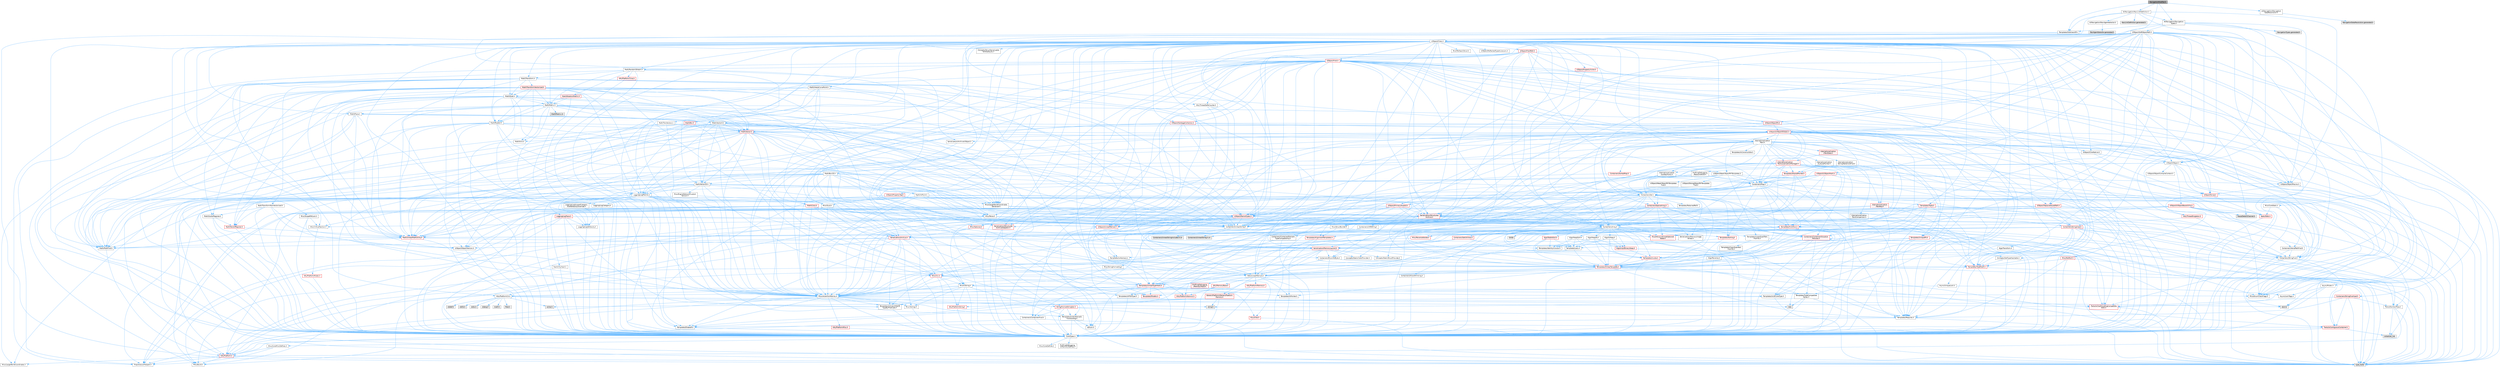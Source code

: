 digraph "NavigationModifier.h"
{
 // INTERACTIVE_SVG=YES
 // LATEX_PDF_SIZE
  bgcolor="transparent";
  edge [fontname=Helvetica,fontsize=10,labelfontname=Helvetica,labelfontsize=10];
  node [fontname=Helvetica,fontsize=10,shape=box,height=0.2,width=0.4];
  Node1 [id="Node000001",label="NavigationModifier.h",height=0.2,width=0.4,color="gray40", fillcolor="grey60", style="filled", fontcolor="black",tooltip=" "];
  Node1 -> Node2 [id="edge1_Node000001_Node000002",color="steelblue1",style="solid",tooltip=" "];
  Node2 [id="Node000002",label="Templates/SubclassOf.h",height=0.2,width=0.4,color="grey40", fillcolor="white", style="filled",URL="$d5/db4/SubclassOf_8h.html",tooltip=" "];
  Node2 -> Node3 [id="edge2_Node000002_Node000003",color="steelblue1",style="solid",tooltip=" "];
  Node3 [id="Node000003",label="UObject/Class.h",height=0.2,width=0.4,color="grey40", fillcolor="white", style="filled",URL="$d4/d05/Class_8h.html",tooltip=" "];
  Node3 -> Node4 [id="edge3_Node000003_Node000004",color="steelblue1",style="solid",tooltip=" "];
  Node4 [id="Node000004",label="Concepts/GetTypeHashable.h",height=0.2,width=0.4,color="grey40", fillcolor="white", style="filled",URL="$d3/da2/GetTypeHashable_8h.html",tooltip=" "];
  Node4 -> Node5 [id="edge4_Node000004_Node000005",color="steelblue1",style="solid",tooltip=" "];
  Node5 [id="Node000005",label="CoreTypes.h",height=0.2,width=0.4,color="grey40", fillcolor="white", style="filled",URL="$dc/dec/CoreTypes_8h.html",tooltip=" "];
  Node5 -> Node6 [id="edge5_Node000005_Node000006",color="steelblue1",style="solid",tooltip=" "];
  Node6 [id="Node000006",label="HAL/Platform.h",height=0.2,width=0.4,color="red", fillcolor="#FFF0F0", style="filled",URL="$d9/dd0/Platform_8h.html",tooltip=" "];
  Node6 -> Node7 [id="edge6_Node000006_Node000007",color="steelblue1",style="solid",tooltip=" "];
  Node7 [id="Node000007",label="Misc/Build.h",height=0.2,width=0.4,color="grey40", fillcolor="white", style="filled",URL="$d3/dbb/Build_8h.html",tooltip=" "];
  Node6 -> Node8 [id="edge7_Node000006_Node000008",color="steelblue1",style="solid",tooltip=" "];
  Node8 [id="Node000008",label="Misc/LargeWorldCoordinates.h",height=0.2,width=0.4,color="grey40", fillcolor="white", style="filled",URL="$d2/dcb/LargeWorldCoordinates_8h.html",tooltip=" "];
  Node6 -> Node9 [id="edge8_Node000006_Node000009",color="steelblue1",style="solid",tooltip=" "];
  Node9 [id="Node000009",label="type_traits",height=0.2,width=0.4,color="grey60", fillcolor="#E0E0E0", style="filled",tooltip=" "];
  Node6 -> Node10 [id="edge9_Node000006_Node000010",color="steelblue1",style="solid",tooltip=" "];
  Node10 [id="Node000010",label="PreprocessorHelpers.h",height=0.2,width=0.4,color="grey40", fillcolor="white", style="filled",URL="$db/ddb/PreprocessorHelpers_8h.html",tooltip=" "];
  Node5 -> Node16 [id="edge10_Node000005_Node000016",color="steelblue1",style="solid",tooltip=" "];
  Node16 [id="Node000016",label="ProfilingDebugging\l/UMemoryDefines.h",height=0.2,width=0.4,color="grey40", fillcolor="white", style="filled",URL="$d2/da2/UMemoryDefines_8h.html",tooltip=" "];
  Node5 -> Node17 [id="edge11_Node000005_Node000017",color="steelblue1",style="solid",tooltip=" "];
  Node17 [id="Node000017",label="Misc/CoreMiscDefines.h",height=0.2,width=0.4,color="grey40", fillcolor="white", style="filled",URL="$da/d38/CoreMiscDefines_8h.html",tooltip=" "];
  Node17 -> Node6 [id="edge12_Node000017_Node000006",color="steelblue1",style="solid",tooltip=" "];
  Node17 -> Node10 [id="edge13_Node000017_Node000010",color="steelblue1",style="solid",tooltip=" "];
  Node5 -> Node18 [id="edge14_Node000005_Node000018",color="steelblue1",style="solid",tooltip=" "];
  Node18 [id="Node000018",label="Misc/CoreDefines.h",height=0.2,width=0.4,color="grey40", fillcolor="white", style="filled",URL="$d3/dd2/CoreDefines_8h.html",tooltip=" "];
  Node4 -> Node19 [id="edge15_Node000004_Node000019",color="steelblue1",style="solid",tooltip=" "];
  Node19 [id="Node000019",label="Templates/TypeHash.h",height=0.2,width=0.4,color="red", fillcolor="#FFF0F0", style="filled",URL="$d1/d62/TypeHash_8h.html",tooltip=" "];
  Node19 -> Node5 [id="edge16_Node000019_Node000005",color="steelblue1",style="solid",tooltip=" "];
  Node19 -> Node20 [id="edge17_Node000019_Node000020",color="steelblue1",style="solid",tooltip=" "];
  Node20 [id="Node000020",label="Templates/Requires.h",height=0.2,width=0.4,color="grey40", fillcolor="white", style="filled",URL="$dc/d96/Requires_8h.html",tooltip=" "];
  Node20 -> Node21 [id="edge18_Node000020_Node000021",color="steelblue1",style="solid",tooltip=" "];
  Node21 [id="Node000021",label="Templates/EnableIf.h",height=0.2,width=0.4,color="grey40", fillcolor="white", style="filled",URL="$d7/d60/EnableIf_8h.html",tooltip=" "];
  Node21 -> Node5 [id="edge19_Node000021_Node000005",color="steelblue1",style="solid",tooltip=" "];
  Node20 -> Node9 [id="edge20_Node000020_Node000009",color="steelblue1",style="solid",tooltip=" "];
  Node19 -> Node22 [id="edge21_Node000019_Node000022",color="steelblue1",style="solid",tooltip=" "];
  Node22 [id="Node000022",label="Misc/Crc.h",height=0.2,width=0.4,color="red", fillcolor="#FFF0F0", style="filled",URL="$d4/dd2/Crc_8h.html",tooltip=" "];
  Node22 -> Node5 [id="edge22_Node000022_Node000005",color="steelblue1",style="solid",tooltip=" "];
  Node22 -> Node23 [id="edge23_Node000022_Node000023",color="steelblue1",style="solid",tooltip=" "];
  Node23 [id="Node000023",label="HAL/PlatformString.h",height=0.2,width=0.4,color="red", fillcolor="#FFF0F0", style="filled",URL="$db/db5/PlatformString_8h.html",tooltip=" "];
  Node23 -> Node5 [id="edge24_Node000023_Node000005",color="steelblue1",style="solid",tooltip=" "];
  Node22 -> Node25 [id="edge25_Node000022_Node000025",color="steelblue1",style="solid",tooltip=" "];
  Node25 [id="Node000025",label="Misc/AssertionMacros.h",height=0.2,width=0.4,color="grey40", fillcolor="white", style="filled",URL="$d0/dfa/AssertionMacros_8h.html",tooltip=" "];
  Node25 -> Node5 [id="edge26_Node000025_Node000005",color="steelblue1",style="solid",tooltip=" "];
  Node25 -> Node6 [id="edge27_Node000025_Node000006",color="steelblue1",style="solid",tooltip=" "];
  Node25 -> Node26 [id="edge28_Node000025_Node000026",color="steelblue1",style="solid",tooltip=" "];
  Node26 [id="Node000026",label="HAL/PlatformMisc.h",height=0.2,width=0.4,color="red", fillcolor="#FFF0F0", style="filled",URL="$d0/df5/PlatformMisc_8h.html",tooltip=" "];
  Node26 -> Node5 [id="edge29_Node000026_Node000005",color="steelblue1",style="solid",tooltip=" "];
  Node25 -> Node10 [id="edge30_Node000025_Node000010",color="steelblue1",style="solid",tooltip=" "];
  Node25 -> Node21 [id="edge31_Node000025_Node000021",color="steelblue1",style="solid",tooltip=" "];
  Node25 -> Node62 [id="edge32_Node000025_Node000062",color="steelblue1",style="solid",tooltip=" "];
  Node62 [id="Node000062",label="Templates/IsArrayOrRefOf\lTypeByPredicate.h",height=0.2,width=0.4,color="grey40", fillcolor="white", style="filled",URL="$d6/da1/IsArrayOrRefOfTypeByPredicate_8h.html",tooltip=" "];
  Node62 -> Node5 [id="edge33_Node000062_Node000005",color="steelblue1",style="solid",tooltip=" "];
  Node25 -> Node63 [id="edge34_Node000025_Node000063",color="steelblue1",style="solid",tooltip=" "];
  Node63 [id="Node000063",label="Templates/IsValidVariadic\lFunctionArg.h",height=0.2,width=0.4,color="grey40", fillcolor="white", style="filled",URL="$d0/dc8/IsValidVariadicFunctionArg_8h.html",tooltip=" "];
  Node63 -> Node5 [id="edge35_Node000063_Node000005",color="steelblue1",style="solid",tooltip=" "];
  Node63 -> Node64 [id="edge36_Node000063_Node000064",color="steelblue1",style="solid",tooltip=" "];
  Node64 [id="Node000064",label="IsEnum.h",height=0.2,width=0.4,color="grey40", fillcolor="white", style="filled",URL="$d4/de5/IsEnum_8h.html",tooltip=" "];
  Node63 -> Node9 [id="edge37_Node000063_Node000009",color="steelblue1",style="solid",tooltip=" "];
  Node25 -> Node65 [id="edge38_Node000025_Node000065",color="steelblue1",style="solid",tooltip=" "];
  Node65 [id="Node000065",label="Traits/IsCharEncodingCompatible\lWith.h",height=0.2,width=0.4,color="red", fillcolor="#FFF0F0", style="filled",URL="$df/dd1/IsCharEncodingCompatibleWith_8h.html",tooltip=" "];
  Node65 -> Node9 [id="edge39_Node000065_Node000009",color="steelblue1",style="solid",tooltip=" "];
  Node25 -> Node67 [id="edge40_Node000025_Node000067",color="steelblue1",style="solid",tooltip=" "];
  Node67 [id="Node000067",label="Misc/VarArgs.h",height=0.2,width=0.4,color="grey40", fillcolor="white", style="filled",URL="$d5/d6f/VarArgs_8h.html",tooltip=" "];
  Node67 -> Node5 [id="edge41_Node000067_Node000005",color="steelblue1",style="solid",tooltip=" "];
  Node25 -> Node68 [id="edge42_Node000025_Node000068",color="steelblue1",style="solid",tooltip=" "];
  Node68 [id="Node000068",label="String/FormatStringSan.h",height=0.2,width=0.4,color="red", fillcolor="#FFF0F0", style="filled",URL="$d3/d8b/FormatStringSan_8h.html",tooltip=" "];
  Node68 -> Node9 [id="edge43_Node000068_Node000009",color="steelblue1",style="solid",tooltip=" "];
  Node68 -> Node5 [id="edge44_Node000068_Node000005",color="steelblue1",style="solid",tooltip=" "];
  Node68 -> Node20 [id="edge45_Node000068_Node000020",color="steelblue1",style="solid",tooltip=" "];
  Node68 -> Node63 [id="edge46_Node000068_Node000063",color="steelblue1",style="solid",tooltip=" "];
  Node68 -> Node34 [id="edge47_Node000068_Node000034",color="steelblue1",style="solid",tooltip=" "];
  Node34 [id="Node000034",label="Containers/ContainersFwd.h",height=0.2,width=0.4,color="grey40", fillcolor="white", style="filled",URL="$d4/d0a/ContainersFwd_8h.html",tooltip=" "];
  Node34 -> Node6 [id="edge48_Node000034_Node000006",color="steelblue1",style="solid",tooltip=" "];
  Node34 -> Node5 [id="edge49_Node000034_Node000005",color="steelblue1",style="solid",tooltip=" "];
  Node34 -> Node31 [id="edge50_Node000034_Node000031",color="steelblue1",style="solid",tooltip=" "];
  Node31 [id="Node000031",label="Traits/IsContiguousContainer.h",height=0.2,width=0.4,color="red", fillcolor="#FFF0F0", style="filled",URL="$d5/d3c/IsContiguousContainer_8h.html",tooltip=" "];
  Node31 -> Node5 [id="edge51_Node000031_Node000005",color="steelblue1",style="solid",tooltip=" "];
  Node31 -> Node30 [id="edge52_Node000031_Node000030",color="steelblue1",style="solid",tooltip=" "];
  Node30 [id="Node000030",label="initializer_list",height=0.2,width=0.4,color="grey60", fillcolor="#E0E0E0", style="filled",tooltip=" "];
  Node25 -> Node73 [id="edge53_Node000025_Node000073",color="steelblue1",style="solid",tooltip=" "];
  Node73 [id="Node000073",label="atomic",height=0.2,width=0.4,color="grey60", fillcolor="#E0E0E0", style="filled",tooltip=" "];
  Node22 -> Node74 [id="edge54_Node000022_Node000074",color="steelblue1",style="solid",tooltip=" "];
  Node74 [id="Node000074",label="Misc/CString.h",height=0.2,width=0.4,color="grey40", fillcolor="white", style="filled",URL="$d2/d49/CString_8h.html",tooltip=" "];
  Node74 -> Node5 [id="edge55_Node000074_Node000005",color="steelblue1",style="solid",tooltip=" "];
  Node74 -> Node38 [id="edge56_Node000074_Node000038",color="steelblue1",style="solid",tooltip=" "];
  Node38 [id="Node000038",label="HAL/PlatformCrt.h",height=0.2,width=0.4,color="grey40", fillcolor="white", style="filled",URL="$d8/d75/PlatformCrt_8h.html",tooltip=" "];
  Node38 -> Node39 [id="edge57_Node000038_Node000039",color="steelblue1",style="solid",tooltip=" "];
  Node39 [id="Node000039",label="new",height=0.2,width=0.4,color="grey60", fillcolor="#E0E0E0", style="filled",tooltip=" "];
  Node38 -> Node40 [id="edge58_Node000038_Node000040",color="steelblue1",style="solid",tooltip=" "];
  Node40 [id="Node000040",label="wchar.h",height=0.2,width=0.4,color="grey60", fillcolor="#E0E0E0", style="filled",tooltip=" "];
  Node38 -> Node41 [id="edge59_Node000038_Node000041",color="steelblue1",style="solid",tooltip=" "];
  Node41 [id="Node000041",label="stddef.h",height=0.2,width=0.4,color="grey60", fillcolor="#E0E0E0", style="filled",tooltip=" "];
  Node38 -> Node42 [id="edge60_Node000038_Node000042",color="steelblue1",style="solid",tooltip=" "];
  Node42 [id="Node000042",label="stdlib.h",height=0.2,width=0.4,color="grey60", fillcolor="#E0E0E0", style="filled",tooltip=" "];
  Node38 -> Node43 [id="edge61_Node000038_Node000043",color="steelblue1",style="solid",tooltip=" "];
  Node43 [id="Node000043",label="stdio.h",height=0.2,width=0.4,color="grey60", fillcolor="#E0E0E0", style="filled",tooltip=" "];
  Node38 -> Node44 [id="edge62_Node000038_Node000044",color="steelblue1",style="solid",tooltip=" "];
  Node44 [id="Node000044",label="stdarg.h",height=0.2,width=0.4,color="grey60", fillcolor="#E0E0E0", style="filled",tooltip=" "];
  Node38 -> Node45 [id="edge63_Node000038_Node000045",color="steelblue1",style="solid",tooltip=" "];
  Node45 [id="Node000045",label="math.h",height=0.2,width=0.4,color="grey60", fillcolor="#E0E0E0", style="filled",tooltip=" "];
  Node38 -> Node46 [id="edge64_Node000038_Node000046",color="steelblue1",style="solid",tooltip=" "];
  Node46 [id="Node000046",label="float.h",height=0.2,width=0.4,color="grey60", fillcolor="#E0E0E0", style="filled",tooltip=" "];
  Node38 -> Node47 [id="edge65_Node000038_Node000047",color="steelblue1",style="solid",tooltip=" "];
  Node47 [id="Node000047",label="string.h",height=0.2,width=0.4,color="grey60", fillcolor="#E0E0E0", style="filled",tooltip=" "];
  Node74 -> Node23 [id="edge66_Node000074_Node000023",color="steelblue1",style="solid",tooltip=" "];
  Node74 -> Node25 [id="edge67_Node000074_Node000025",color="steelblue1",style="solid",tooltip=" "];
  Node74 -> Node75 [id="edge68_Node000074_Node000075",color="steelblue1",style="solid",tooltip=" "];
  Node75 [id="Node000075",label="Misc/Char.h",height=0.2,width=0.4,color="red", fillcolor="#FFF0F0", style="filled",URL="$d0/d58/Char_8h.html",tooltip=" "];
  Node75 -> Node5 [id="edge69_Node000075_Node000005",color="steelblue1",style="solid",tooltip=" "];
  Node75 -> Node9 [id="edge70_Node000075_Node000009",color="steelblue1",style="solid",tooltip=" "];
  Node74 -> Node67 [id="edge71_Node000074_Node000067",color="steelblue1",style="solid",tooltip=" "];
  Node74 -> Node62 [id="edge72_Node000074_Node000062",color="steelblue1",style="solid",tooltip=" "];
  Node74 -> Node63 [id="edge73_Node000074_Node000063",color="steelblue1",style="solid",tooltip=" "];
  Node74 -> Node65 [id="edge74_Node000074_Node000065",color="steelblue1",style="solid",tooltip=" "];
  Node22 -> Node75 [id="edge75_Node000022_Node000075",color="steelblue1",style="solid",tooltip=" "];
  Node22 -> Node79 [id="edge76_Node000022_Node000079",color="steelblue1",style="solid",tooltip=" "];
  Node79 [id="Node000079",label="Templates/UnrealTypeTraits.h",height=0.2,width=0.4,color="red", fillcolor="#FFF0F0", style="filled",URL="$d2/d2d/UnrealTypeTraits_8h.html",tooltip=" "];
  Node79 -> Node5 [id="edge77_Node000079_Node000005",color="steelblue1",style="solid",tooltip=" "];
  Node79 -> Node80 [id="edge78_Node000079_Node000080",color="steelblue1",style="solid",tooltip=" "];
  Node80 [id="Node000080",label="Templates/IsPointer.h",height=0.2,width=0.4,color="grey40", fillcolor="white", style="filled",URL="$d7/d05/IsPointer_8h.html",tooltip=" "];
  Node80 -> Node5 [id="edge79_Node000080_Node000005",color="steelblue1",style="solid",tooltip=" "];
  Node79 -> Node25 [id="edge80_Node000079_Node000025",color="steelblue1",style="solid",tooltip=" "];
  Node79 -> Node21 [id="edge81_Node000079_Node000021",color="steelblue1",style="solid",tooltip=" "];
  Node79 -> Node64 [id="edge82_Node000079_Node000064",color="steelblue1",style="solid",tooltip=" "];
  Node79 -> Node83 [id="edge83_Node000079_Node000083",color="steelblue1",style="solid",tooltip=" "];
  Node83 [id="Node000083",label="Templates/Models.h",height=0.2,width=0.4,color="red", fillcolor="#FFF0F0", style="filled",URL="$d3/d0c/Models_8h.html",tooltip=" "];
  Node79 -> Node84 [id="edge84_Node000079_Node000084",color="steelblue1",style="solid",tooltip=" "];
  Node84 [id="Node000084",label="Templates/IsPODType.h",height=0.2,width=0.4,color="grey40", fillcolor="white", style="filled",URL="$d7/db1/IsPODType_8h.html",tooltip=" "];
  Node84 -> Node5 [id="edge85_Node000084_Node000005",color="steelblue1",style="solid",tooltip=" "];
  Node79 -> Node85 [id="edge86_Node000079_Node000085",color="steelblue1",style="solid",tooltip=" "];
  Node85 [id="Node000085",label="Templates/IsUECoreType.h",height=0.2,width=0.4,color="grey40", fillcolor="white", style="filled",URL="$d1/db8/IsUECoreType_8h.html",tooltip=" "];
  Node85 -> Node5 [id="edge87_Node000085_Node000005",color="steelblue1",style="solid",tooltip=" "];
  Node85 -> Node9 [id="edge88_Node000085_Node000009",color="steelblue1",style="solid",tooltip=" "];
  Node19 -> Node9 [id="edge89_Node000019_Node000009",color="steelblue1",style="solid",tooltip=" "];
  Node3 -> Node88 [id="edge90_Node000003_Node000088",color="steelblue1",style="solid",tooltip=" "];
  Node88 [id="Node000088",label="Concepts/StaticClassProvider.h",height=0.2,width=0.4,color="grey40", fillcolor="white", style="filled",URL="$dd/d83/StaticClassProvider_8h.html",tooltip=" "];
  Node3 -> Node89 [id="edge91_Node000003_Node000089",color="steelblue1",style="solid",tooltip=" "];
  Node89 [id="Node000089",label="Concepts/StaticStructProvider.h",height=0.2,width=0.4,color="grey40", fillcolor="white", style="filled",URL="$d5/d77/StaticStructProvider_8h.html",tooltip=" "];
  Node3 -> Node90 [id="edge92_Node000003_Node000090",color="steelblue1",style="solid",tooltip=" "];
  Node90 [id="Node000090",label="Concepts/StructSerializable\lWithDefaults.h",height=0.2,width=0.4,color="grey40", fillcolor="white", style="filled",URL="$d5/ddc/StructSerializableWithDefaults_8h.html",tooltip=" "];
  Node3 -> Node91 [id="edge93_Node000003_Node000091",color="steelblue1",style="solid",tooltip=" "];
  Node91 [id="Node000091",label="Containers/Array.h",height=0.2,width=0.4,color="grey40", fillcolor="white", style="filled",URL="$df/dd0/Array_8h.html",tooltip=" "];
  Node91 -> Node5 [id="edge94_Node000091_Node000005",color="steelblue1",style="solid",tooltip=" "];
  Node91 -> Node25 [id="edge95_Node000091_Node000025",color="steelblue1",style="solid",tooltip=" "];
  Node91 -> Node92 [id="edge96_Node000091_Node000092",color="steelblue1",style="solid",tooltip=" "];
  Node92 [id="Node000092",label="Misc/IntrusiveUnsetOptional\lState.h",height=0.2,width=0.4,color="red", fillcolor="#FFF0F0", style="filled",URL="$d2/d0a/IntrusiveUnsetOptionalState_8h.html",tooltip=" "];
  Node91 -> Node94 [id="edge97_Node000091_Node000094",color="steelblue1",style="solid",tooltip=" "];
  Node94 [id="Node000094",label="Misc/ReverseIterate.h",height=0.2,width=0.4,color="red", fillcolor="#FFF0F0", style="filled",URL="$db/de3/ReverseIterate_8h.html",tooltip=" "];
  Node94 -> Node6 [id="edge98_Node000094_Node000006",color="steelblue1",style="solid",tooltip=" "];
  Node91 -> Node96 [id="edge99_Node000091_Node000096",color="steelblue1",style="solid",tooltip=" "];
  Node96 [id="Node000096",label="HAL/UnrealMemory.h",height=0.2,width=0.4,color="grey40", fillcolor="white", style="filled",URL="$d9/d96/UnrealMemory_8h.html",tooltip=" "];
  Node96 -> Node5 [id="edge100_Node000096_Node000005",color="steelblue1",style="solid",tooltip=" "];
  Node96 -> Node97 [id="edge101_Node000096_Node000097",color="steelblue1",style="solid",tooltip=" "];
  Node97 [id="Node000097",label="GenericPlatform/GenericPlatform\lMemory.h",height=0.2,width=0.4,color="red", fillcolor="#FFF0F0", style="filled",URL="$dd/d22/GenericPlatformMemory_8h.html",tooltip=" "];
  Node97 -> Node5 [id="edge102_Node000097_Node000005",color="steelblue1",style="solid",tooltip=" "];
  Node97 -> Node23 [id="edge103_Node000097_Node000023",color="steelblue1",style="solid",tooltip=" "];
  Node97 -> Node47 [id="edge104_Node000097_Node000047",color="steelblue1",style="solid",tooltip=" "];
  Node97 -> Node40 [id="edge105_Node000097_Node000040",color="steelblue1",style="solid",tooltip=" "];
  Node96 -> Node98 [id="edge106_Node000096_Node000098",color="steelblue1",style="solid",tooltip=" "];
  Node98 [id="Node000098",label="HAL/MemoryBase.h",height=0.2,width=0.4,color="red", fillcolor="#FFF0F0", style="filled",URL="$d6/d9f/MemoryBase_8h.html",tooltip=" "];
  Node98 -> Node5 [id="edge107_Node000098_Node000005",color="steelblue1",style="solid",tooltip=" "];
  Node98 -> Node55 [id="edge108_Node000098_Node000055",color="steelblue1",style="solid",tooltip=" "];
  Node55 [id="Node000055",label="HAL/PlatformAtomics.h",height=0.2,width=0.4,color="red", fillcolor="#FFF0F0", style="filled",URL="$d3/d36/PlatformAtomics_8h.html",tooltip=" "];
  Node55 -> Node5 [id="edge109_Node000055_Node000005",color="steelblue1",style="solid",tooltip=" "];
  Node98 -> Node38 [id="edge110_Node000098_Node000038",color="steelblue1",style="solid",tooltip=" "];
  Node96 -> Node108 [id="edge111_Node000096_Node000108",color="steelblue1",style="solid",tooltip=" "];
  Node108 [id="Node000108",label="HAL/PlatformMemory.h",height=0.2,width=0.4,color="red", fillcolor="#FFF0F0", style="filled",URL="$de/d68/PlatformMemory_8h.html",tooltip=" "];
  Node108 -> Node5 [id="edge112_Node000108_Node000005",color="steelblue1",style="solid",tooltip=" "];
  Node108 -> Node97 [id="edge113_Node000108_Node000097",color="steelblue1",style="solid",tooltip=" "];
  Node96 -> Node110 [id="edge114_Node000096_Node000110",color="steelblue1",style="solid",tooltip=" "];
  Node110 [id="Node000110",label="ProfilingDebugging\l/MemoryTrace.h",height=0.2,width=0.4,color="red", fillcolor="#FFF0F0", style="filled",URL="$da/dd7/MemoryTrace_8h.html",tooltip=" "];
  Node110 -> Node6 [id="edge115_Node000110_Node000006",color="steelblue1",style="solid",tooltip=" "];
  Node110 -> Node50 [id="edge116_Node000110_Node000050",color="steelblue1",style="solid",tooltip=" "];
  Node50 [id="Node000050",label="Misc/EnumClassFlags.h",height=0.2,width=0.4,color="grey40", fillcolor="white", style="filled",URL="$d8/de7/EnumClassFlags_8h.html",tooltip=" "];
  Node96 -> Node80 [id="edge117_Node000096_Node000080",color="steelblue1",style="solid",tooltip=" "];
  Node91 -> Node79 [id="edge118_Node000091_Node000079",color="steelblue1",style="solid",tooltip=" "];
  Node91 -> Node111 [id="edge119_Node000091_Node000111",color="steelblue1",style="solid",tooltip=" "];
  Node111 [id="Node000111",label="Templates/UnrealTemplate.h",height=0.2,width=0.4,color="red", fillcolor="#FFF0F0", style="filled",URL="$d4/d24/UnrealTemplate_8h.html",tooltip=" "];
  Node111 -> Node5 [id="edge120_Node000111_Node000005",color="steelblue1",style="solid",tooltip=" "];
  Node111 -> Node80 [id="edge121_Node000111_Node000080",color="steelblue1",style="solid",tooltip=" "];
  Node111 -> Node96 [id="edge122_Node000111_Node000096",color="steelblue1",style="solid",tooltip=" "];
  Node111 -> Node79 [id="edge123_Node000111_Node000079",color="steelblue1",style="solid",tooltip=" "];
  Node111 -> Node20 [id="edge124_Node000111_Node000020",color="steelblue1",style="solid",tooltip=" "];
  Node111 -> Node115 [id="edge125_Node000111_Node000115",color="steelblue1",style="solid",tooltip=" "];
  Node115 [id="Node000115",label="Templates/TypeCompatible\lBytes.h",height=0.2,width=0.4,color="grey40", fillcolor="white", style="filled",URL="$df/d0a/TypeCompatibleBytes_8h.html",tooltip=" "];
  Node115 -> Node5 [id="edge126_Node000115_Node000005",color="steelblue1",style="solid",tooltip=" "];
  Node115 -> Node47 [id="edge127_Node000115_Node000047",color="steelblue1",style="solid",tooltip=" "];
  Node115 -> Node39 [id="edge128_Node000115_Node000039",color="steelblue1",style="solid",tooltip=" "];
  Node115 -> Node9 [id="edge129_Node000115_Node000009",color="steelblue1",style="solid",tooltip=" "];
  Node111 -> Node31 [id="edge130_Node000111_Node000031",color="steelblue1",style="solid",tooltip=" "];
  Node111 -> Node9 [id="edge131_Node000111_Node000009",color="steelblue1",style="solid",tooltip=" "];
  Node91 -> Node117 [id="edge132_Node000091_Node000117",color="steelblue1",style="solid",tooltip=" "];
  Node117 [id="Node000117",label="Containers/AllowShrinking.h",height=0.2,width=0.4,color="grey40", fillcolor="white", style="filled",URL="$d7/d1a/AllowShrinking_8h.html",tooltip=" "];
  Node117 -> Node5 [id="edge133_Node000117_Node000005",color="steelblue1",style="solid",tooltip=" "];
  Node91 -> Node118 [id="edge134_Node000091_Node000118",color="steelblue1",style="solid",tooltip=" "];
  Node118 [id="Node000118",label="Containers/ContainerAllocation\lPolicies.h",height=0.2,width=0.4,color="red", fillcolor="#FFF0F0", style="filled",URL="$d7/dff/ContainerAllocationPolicies_8h.html",tooltip=" "];
  Node118 -> Node5 [id="edge135_Node000118_Node000005",color="steelblue1",style="solid",tooltip=" "];
  Node118 -> Node118 [id="edge136_Node000118_Node000118",color="steelblue1",style="solid",tooltip=" "];
  Node118 -> Node96 [id="edge137_Node000118_Node000096",color="steelblue1",style="solid",tooltip=" "];
  Node118 -> Node25 [id="edge138_Node000118_Node000025",color="steelblue1",style="solid",tooltip=" "];
  Node118 -> Node115 [id="edge139_Node000118_Node000115",color="steelblue1",style="solid",tooltip=" "];
  Node118 -> Node9 [id="edge140_Node000118_Node000009",color="steelblue1",style="solid",tooltip=" "];
  Node91 -> Node130 [id="edge141_Node000091_Node000130",color="steelblue1",style="solid",tooltip=" "];
  Node130 [id="Node000130",label="Containers/ContainerElement\lTypeCompatibility.h",height=0.2,width=0.4,color="grey40", fillcolor="white", style="filled",URL="$df/ddf/ContainerElementTypeCompatibility_8h.html",tooltip=" "];
  Node130 -> Node5 [id="edge142_Node000130_Node000005",color="steelblue1",style="solid",tooltip=" "];
  Node130 -> Node79 [id="edge143_Node000130_Node000079",color="steelblue1",style="solid",tooltip=" "];
  Node91 -> Node131 [id="edge144_Node000091_Node000131",color="steelblue1",style="solid",tooltip=" "];
  Node131 [id="Node000131",label="Serialization/Archive.h",height=0.2,width=0.4,color="red", fillcolor="#FFF0F0", style="filled",URL="$d7/d3b/Archive_8h.html",tooltip=" "];
  Node131 -> Node5 [id="edge145_Node000131_Node000005",color="steelblue1",style="solid",tooltip=" "];
  Node131 -> Node35 [id="edge146_Node000131_Node000035",color="steelblue1",style="solid",tooltip=" "];
  Node35 [id="Node000035",label="Math/MathFwd.h",height=0.2,width=0.4,color="grey40", fillcolor="white", style="filled",URL="$d2/d10/MathFwd_8h.html",tooltip=" "];
  Node35 -> Node6 [id="edge147_Node000035_Node000006",color="steelblue1",style="solid",tooltip=" "];
  Node131 -> Node25 [id="edge148_Node000131_Node000025",color="steelblue1",style="solid",tooltip=" "];
  Node131 -> Node7 [id="edge149_Node000131_Node000007",color="steelblue1",style="solid",tooltip=" "];
  Node131 -> Node67 [id="edge150_Node000131_Node000067",color="steelblue1",style="solid",tooltip=" "];
  Node131 -> Node21 [id="edge151_Node000131_Node000021",color="steelblue1",style="solid",tooltip=" "];
  Node131 -> Node62 [id="edge152_Node000131_Node000062",color="steelblue1",style="solid",tooltip=" "];
  Node131 -> Node63 [id="edge153_Node000131_Node000063",color="steelblue1",style="solid",tooltip=" "];
  Node131 -> Node111 [id="edge154_Node000131_Node000111",color="steelblue1",style="solid",tooltip=" "];
  Node131 -> Node65 [id="edge155_Node000131_Node000065",color="steelblue1",style="solid",tooltip=" "];
  Node131 -> Node140 [id="edge156_Node000131_Node000140",color="steelblue1",style="solid",tooltip=" "];
  Node140 [id="Node000140",label="UObject/ObjectVersion.h",height=0.2,width=0.4,color="grey40", fillcolor="white", style="filled",URL="$da/d63/ObjectVersion_8h.html",tooltip=" "];
  Node140 -> Node5 [id="edge157_Node000140_Node000005",color="steelblue1",style="solid",tooltip=" "];
  Node91 -> Node141 [id="edge158_Node000091_Node000141",color="steelblue1",style="solid",tooltip=" "];
  Node141 [id="Node000141",label="Serialization/MemoryImage\lWriter.h",height=0.2,width=0.4,color="grey40", fillcolor="white", style="filled",URL="$d0/d08/MemoryImageWriter_8h.html",tooltip=" "];
  Node141 -> Node5 [id="edge159_Node000141_Node000005",color="steelblue1",style="solid",tooltip=" "];
  Node141 -> Node142 [id="edge160_Node000141_Node000142",color="steelblue1",style="solid",tooltip=" "];
  Node142 [id="Node000142",label="Serialization/MemoryLayout.h",height=0.2,width=0.4,color="red", fillcolor="#FFF0F0", style="filled",URL="$d7/d66/MemoryLayout_8h.html",tooltip=" "];
  Node142 -> Node88 [id="edge161_Node000142_Node000088",color="steelblue1",style="solid",tooltip=" "];
  Node142 -> Node89 [id="edge162_Node000142_Node000089",color="steelblue1",style="solid",tooltip=" "];
  Node142 -> Node143 [id="edge163_Node000142_Node000143",color="steelblue1",style="solid",tooltip=" "];
  Node143 [id="Node000143",label="Containers/EnumAsByte.h",height=0.2,width=0.4,color="grey40", fillcolor="white", style="filled",URL="$d6/d9a/EnumAsByte_8h.html",tooltip=" "];
  Node143 -> Node5 [id="edge164_Node000143_Node000005",color="steelblue1",style="solid",tooltip=" "];
  Node143 -> Node84 [id="edge165_Node000143_Node000084",color="steelblue1",style="solid",tooltip=" "];
  Node143 -> Node19 [id="edge166_Node000143_Node000019",color="steelblue1",style="solid",tooltip=" "];
  Node142 -> Node28 [id="edge167_Node000142_Node000028",color="steelblue1",style="solid",tooltip=" "];
  Node28 [id="Node000028",label="Containers/StringFwd.h",height=0.2,width=0.4,color="grey40", fillcolor="white", style="filled",URL="$df/d37/StringFwd_8h.html",tooltip=" "];
  Node28 -> Node5 [id="edge168_Node000028_Node000005",color="steelblue1",style="solid",tooltip=" "];
  Node28 -> Node29 [id="edge169_Node000028_Node000029",color="steelblue1",style="solid",tooltip=" "];
  Node29 [id="Node000029",label="Traits/ElementType.h",height=0.2,width=0.4,color="grey40", fillcolor="white", style="filled",URL="$d5/d4f/ElementType_8h.html",tooltip=" "];
  Node29 -> Node6 [id="edge170_Node000029_Node000006",color="steelblue1",style="solid",tooltip=" "];
  Node29 -> Node30 [id="edge171_Node000029_Node000030",color="steelblue1",style="solid",tooltip=" "];
  Node29 -> Node9 [id="edge172_Node000029_Node000009",color="steelblue1",style="solid",tooltip=" "];
  Node28 -> Node31 [id="edge173_Node000028_Node000031",color="steelblue1",style="solid",tooltip=" "];
  Node142 -> Node96 [id="edge174_Node000142_Node000096",color="steelblue1",style="solid",tooltip=" "];
  Node142 -> Node21 [id="edge175_Node000142_Node000021",color="steelblue1",style="solid",tooltip=" "];
  Node142 -> Node145 [id="edge176_Node000142_Node000145",color="steelblue1",style="solid",tooltip=" "];
  Node145 [id="Node000145",label="Templates/IsAbstract.h",height=0.2,width=0.4,color="grey40", fillcolor="white", style="filled",URL="$d8/db7/IsAbstract_8h.html",tooltip=" "];
  Node142 -> Node83 [id="edge177_Node000142_Node000083",color="steelblue1",style="solid",tooltip=" "];
  Node142 -> Node111 [id="edge178_Node000142_Node000111",color="steelblue1",style="solid",tooltip=" "];
  Node91 -> Node146 [id="edge179_Node000091_Node000146",color="steelblue1",style="solid",tooltip=" "];
  Node146 [id="Node000146",label="Algo/Heapify.h",height=0.2,width=0.4,color="grey40", fillcolor="white", style="filled",URL="$d0/d2a/Heapify_8h.html",tooltip=" "];
  Node146 -> Node147 [id="edge180_Node000146_Node000147",color="steelblue1",style="solid",tooltip=" "];
  Node147 [id="Node000147",label="Algo/Impl/BinaryHeap.h",height=0.2,width=0.4,color="red", fillcolor="#FFF0F0", style="filled",URL="$d7/da3/Algo_2Impl_2BinaryHeap_8h.html",tooltip=" "];
  Node147 -> Node148 [id="edge181_Node000147_Node000148",color="steelblue1",style="solid",tooltip=" "];
  Node148 [id="Node000148",label="Templates/Invoke.h",height=0.2,width=0.4,color="red", fillcolor="#FFF0F0", style="filled",URL="$d7/deb/Invoke_8h.html",tooltip=" "];
  Node148 -> Node5 [id="edge182_Node000148_Node000005",color="steelblue1",style="solid",tooltip=" "];
  Node148 -> Node111 [id="edge183_Node000148_Node000111",color="steelblue1",style="solid",tooltip=" "];
  Node148 -> Node9 [id="edge184_Node000148_Node000009",color="steelblue1",style="solid",tooltip=" "];
  Node147 -> Node9 [id="edge185_Node000147_Node000009",color="steelblue1",style="solid",tooltip=" "];
  Node146 -> Node152 [id="edge186_Node000146_Node000152",color="steelblue1",style="solid",tooltip=" "];
  Node152 [id="Node000152",label="Templates/IdentityFunctor.h",height=0.2,width=0.4,color="grey40", fillcolor="white", style="filled",URL="$d7/d2e/IdentityFunctor_8h.html",tooltip=" "];
  Node152 -> Node6 [id="edge187_Node000152_Node000006",color="steelblue1",style="solid",tooltip=" "];
  Node146 -> Node148 [id="edge188_Node000146_Node000148",color="steelblue1",style="solid",tooltip=" "];
  Node146 -> Node153 [id="edge189_Node000146_Node000153",color="steelblue1",style="solid",tooltip=" "];
  Node153 [id="Node000153",label="Templates/Less.h",height=0.2,width=0.4,color="grey40", fillcolor="white", style="filled",URL="$de/dc8/Less_8h.html",tooltip=" "];
  Node153 -> Node5 [id="edge190_Node000153_Node000005",color="steelblue1",style="solid",tooltip=" "];
  Node153 -> Node111 [id="edge191_Node000153_Node000111",color="steelblue1",style="solid",tooltip=" "];
  Node146 -> Node111 [id="edge192_Node000146_Node000111",color="steelblue1",style="solid",tooltip=" "];
  Node91 -> Node154 [id="edge193_Node000091_Node000154",color="steelblue1",style="solid",tooltip=" "];
  Node154 [id="Node000154",label="Algo/HeapSort.h",height=0.2,width=0.4,color="grey40", fillcolor="white", style="filled",URL="$d3/d92/HeapSort_8h.html",tooltip=" "];
  Node154 -> Node147 [id="edge194_Node000154_Node000147",color="steelblue1",style="solid",tooltip=" "];
  Node154 -> Node152 [id="edge195_Node000154_Node000152",color="steelblue1",style="solid",tooltip=" "];
  Node154 -> Node153 [id="edge196_Node000154_Node000153",color="steelblue1",style="solid",tooltip=" "];
  Node154 -> Node111 [id="edge197_Node000154_Node000111",color="steelblue1",style="solid",tooltip=" "];
  Node91 -> Node155 [id="edge198_Node000091_Node000155",color="steelblue1",style="solid",tooltip=" "];
  Node155 [id="Node000155",label="Algo/IsHeap.h",height=0.2,width=0.4,color="grey40", fillcolor="white", style="filled",URL="$de/d32/IsHeap_8h.html",tooltip=" "];
  Node155 -> Node147 [id="edge199_Node000155_Node000147",color="steelblue1",style="solid",tooltip=" "];
  Node155 -> Node152 [id="edge200_Node000155_Node000152",color="steelblue1",style="solid",tooltip=" "];
  Node155 -> Node148 [id="edge201_Node000155_Node000148",color="steelblue1",style="solid",tooltip=" "];
  Node155 -> Node153 [id="edge202_Node000155_Node000153",color="steelblue1",style="solid",tooltip=" "];
  Node155 -> Node111 [id="edge203_Node000155_Node000111",color="steelblue1",style="solid",tooltip=" "];
  Node91 -> Node147 [id="edge204_Node000091_Node000147",color="steelblue1",style="solid",tooltip=" "];
  Node91 -> Node156 [id="edge205_Node000091_Node000156",color="steelblue1",style="solid",tooltip=" "];
  Node156 [id="Node000156",label="Algo/StableSort.h",height=0.2,width=0.4,color="red", fillcolor="#FFF0F0", style="filled",URL="$d7/d3c/StableSort_8h.html",tooltip=" "];
  Node156 -> Node152 [id="edge206_Node000156_Node000152",color="steelblue1",style="solid",tooltip=" "];
  Node156 -> Node148 [id="edge207_Node000156_Node000148",color="steelblue1",style="solid",tooltip=" "];
  Node156 -> Node153 [id="edge208_Node000156_Node000153",color="steelblue1",style="solid",tooltip=" "];
  Node156 -> Node111 [id="edge209_Node000156_Node000111",color="steelblue1",style="solid",tooltip=" "];
  Node91 -> Node4 [id="edge210_Node000091_Node000004",color="steelblue1",style="solid",tooltip=" "];
  Node91 -> Node152 [id="edge211_Node000091_Node000152",color="steelblue1",style="solid",tooltip=" "];
  Node91 -> Node148 [id="edge212_Node000091_Node000148",color="steelblue1",style="solid",tooltip=" "];
  Node91 -> Node153 [id="edge213_Node000091_Node000153",color="steelblue1",style="solid",tooltip=" "];
  Node91 -> Node159 [id="edge214_Node000091_Node000159",color="steelblue1",style="solid",tooltip=" "];
  Node159 [id="Node000159",label="Templates/LosesQualifiers\lFromTo.h",height=0.2,width=0.4,color="grey40", fillcolor="white", style="filled",URL="$d2/db3/LosesQualifiersFromTo_8h.html",tooltip=" "];
  Node159 -> Node113 [id="edge215_Node000159_Node000113",color="steelblue1",style="solid",tooltip=" "];
  Node113 [id="Node000113",label="Templates/CopyQualifiers\lFromTo.h",height=0.2,width=0.4,color="grey40", fillcolor="white", style="filled",URL="$d5/db4/CopyQualifiersFromTo_8h.html",tooltip=" "];
  Node159 -> Node9 [id="edge216_Node000159_Node000009",color="steelblue1",style="solid",tooltip=" "];
  Node91 -> Node20 [id="edge217_Node000091_Node000020",color="steelblue1",style="solid",tooltip=" "];
  Node91 -> Node160 [id="edge218_Node000091_Node000160",color="steelblue1",style="solid",tooltip=" "];
  Node160 [id="Node000160",label="Templates/Sorting.h",height=0.2,width=0.4,color="red", fillcolor="#FFF0F0", style="filled",URL="$d3/d9e/Sorting_8h.html",tooltip=" "];
  Node160 -> Node5 [id="edge219_Node000160_Node000005",color="steelblue1",style="solid",tooltip=" "];
  Node160 -> Node153 [id="edge220_Node000160_Node000153",color="steelblue1",style="solid",tooltip=" "];
  Node91 -> Node164 [id="edge221_Node000091_Node000164",color="steelblue1",style="solid",tooltip=" "];
  Node164 [id="Node000164",label="Templates/AlignmentTemplates.h",height=0.2,width=0.4,color="red", fillcolor="#FFF0F0", style="filled",URL="$dd/d32/AlignmentTemplates_8h.html",tooltip=" "];
  Node164 -> Node5 [id="edge222_Node000164_Node000005",color="steelblue1",style="solid",tooltip=" "];
  Node164 -> Node80 [id="edge223_Node000164_Node000080",color="steelblue1",style="solid",tooltip=" "];
  Node91 -> Node29 [id="edge224_Node000091_Node000029",color="steelblue1",style="solid",tooltip=" "];
  Node91 -> Node126 [id="edge225_Node000091_Node000126",color="steelblue1",style="solid",tooltip=" "];
  Node126 [id="Node000126",label="limits",height=0.2,width=0.4,color="grey60", fillcolor="#E0E0E0", style="filled",tooltip=" "];
  Node91 -> Node9 [id="edge226_Node000091_Node000009",color="steelblue1",style="solid",tooltip=" "];
  Node3 -> Node143 [id="edge227_Node000003_Node000143",color="steelblue1",style="solid",tooltip=" "];
  Node3 -> Node165 [id="edge228_Node000003_Node000165",color="steelblue1",style="solid",tooltip=" "];
  Node165 [id="Node000165",label="Containers/Map.h",height=0.2,width=0.4,color="grey40", fillcolor="white", style="filled",URL="$df/d79/Map_8h.html",tooltip=" "];
  Node165 -> Node5 [id="edge229_Node000165_Node000005",color="steelblue1",style="solid",tooltip=" "];
  Node165 -> Node166 [id="edge230_Node000165_Node000166",color="steelblue1",style="solid",tooltip=" "];
  Node166 [id="Node000166",label="Algo/Reverse.h",height=0.2,width=0.4,color="grey40", fillcolor="white", style="filled",URL="$d5/d93/Reverse_8h.html",tooltip=" "];
  Node166 -> Node5 [id="edge231_Node000166_Node000005",color="steelblue1",style="solid",tooltip=" "];
  Node166 -> Node111 [id="edge232_Node000166_Node000111",color="steelblue1",style="solid",tooltip=" "];
  Node165 -> Node130 [id="edge233_Node000165_Node000130",color="steelblue1",style="solid",tooltip=" "];
  Node165 -> Node167 [id="edge234_Node000165_Node000167",color="steelblue1",style="solid",tooltip=" "];
  Node167 [id="Node000167",label="Containers/Set.h",height=0.2,width=0.4,color="grey40", fillcolor="white", style="filled",URL="$d4/d45/Set_8h.html",tooltip=" "];
  Node167 -> Node118 [id="edge235_Node000167_Node000118",color="steelblue1",style="solid",tooltip=" "];
  Node167 -> Node130 [id="edge236_Node000167_Node000130",color="steelblue1",style="solid",tooltip=" "];
  Node167 -> Node168 [id="edge237_Node000167_Node000168",color="steelblue1",style="solid",tooltip=" "];
  Node168 [id="Node000168",label="Containers/SetUtilities.h",height=0.2,width=0.4,color="red", fillcolor="#FFF0F0", style="filled",URL="$dc/de5/SetUtilities_8h.html",tooltip=" "];
  Node168 -> Node5 [id="edge238_Node000168_Node000005",color="steelblue1",style="solid",tooltip=" "];
  Node168 -> Node142 [id="edge239_Node000168_Node000142",color="steelblue1",style="solid",tooltip=" "];
  Node168 -> Node79 [id="edge240_Node000168_Node000079",color="steelblue1",style="solid",tooltip=" "];
  Node167 -> Node169 [id="edge241_Node000167_Node000169",color="steelblue1",style="solid",tooltip=" "];
  Node169 [id="Node000169",label="Containers/SparseArray.h",height=0.2,width=0.4,color="red", fillcolor="#FFF0F0", style="filled",URL="$d5/dbf/SparseArray_8h.html",tooltip=" "];
  Node169 -> Node5 [id="edge242_Node000169_Node000005",color="steelblue1",style="solid",tooltip=" "];
  Node169 -> Node25 [id="edge243_Node000169_Node000025",color="steelblue1",style="solid",tooltip=" "];
  Node169 -> Node96 [id="edge244_Node000169_Node000096",color="steelblue1",style="solid",tooltip=" "];
  Node169 -> Node79 [id="edge245_Node000169_Node000079",color="steelblue1",style="solid",tooltip=" "];
  Node169 -> Node111 [id="edge246_Node000169_Node000111",color="steelblue1",style="solid",tooltip=" "];
  Node169 -> Node118 [id="edge247_Node000169_Node000118",color="steelblue1",style="solid",tooltip=" "];
  Node169 -> Node153 [id="edge248_Node000169_Node000153",color="steelblue1",style="solid",tooltip=" "];
  Node169 -> Node91 [id="edge249_Node000169_Node000091",color="steelblue1",style="solid",tooltip=" "];
  Node169 -> Node163 [id="edge250_Node000169_Node000163",color="steelblue1",style="solid",tooltip=" "];
  Node163 [id="Node000163",label="Math/UnrealMathUtility.h",height=0.2,width=0.4,color="red", fillcolor="#FFF0F0", style="filled",URL="$db/db8/UnrealMathUtility_8h.html",tooltip=" "];
  Node163 -> Node5 [id="edge251_Node000163_Node000005",color="steelblue1",style="solid",tooltip=" "];
  Node163 -> Node25 [id="edge252_Node000163_Node000025",color="steelblue1",style="solid",tooltip=" "];
  Node163 -> Node35 [id="edge253_Node000163_Node000035",color="steelblue1",style="solid",tooltip=" "];
  Node163 -> Node20 [id="edge254_Node000163_Node000020",color="steelblue1",style="solid",tooltip=" "];
  Node169 -> Node172 [id="edge255_Node000169_Node000172",color="steelblue1",style="solid",tooltip=" "];
  Node172 [id="Node000172",label="Serialization/Structured\lArchive.h",height=0.2,width=0.4,color="red", fillcolor="#FFF0F0", style="filled",URL="$d9/d1e/StructuredArchive_8h.html",tooltip=" "];
  Node172 -> Node91 [id="edge256_Node000172_Node000091",color="steelblue1",style="solid",tooltip=" "];
  Node172 -> Node118 [id="edge257_Node000172_Node000118",color="steelblue1",style="solid",tooltip=" "];
  Node172 -> Node5 [id="edge258_Node000172_Node000005",color="steelblue1",style="solid",tooltip=" "];
  Node172 -> Node7 [id="edge259_Node000172_Node000007",color="steelblue1",style="solid",tooltip=" "];
  Node172 -> Node131 [id="edge260_Node000172_Node000131",color="steelblue1",style="solid",tooltip=" "];
  Node172 -> Node176 [id="edge261_Node000172_Node000176",color="steelblue1",style="solid",tooltip=" "];
  Node176 [id="Node000176",label="Serialization/Structured\lArchiveAdapters.h",height=0.2,width=0.4,color="red", fillcolor="#FFF0F0", style="filled",URL="$d3/de1/StructuredArchiveAdapters_8h.html",tooltip=" "];
  Node176 -> Node5 [id="edge262_Node000176_Node000005",color="steelblue1",style="solid",tooltip=" "];
  Node176 -> Node83 [id="edge263_Node000176_Node000083",color="steelblue1",style="solid",tooltip=" "];
  Node169 -> Node141 [id="edge264_Node000169_Node000141",color="steelblue1",style="solid",tooltip=" "];
  Node169 -> Node188 [id="edge265_Node000169_Node000188",color="steelblue1",style="solid",tooltip=" "];
  Node188 [id="Node000188",label="Containers/UnrealString.h",height=0.2,width=0.4,color="grey40", fillcolor="white", style="filled",URL="$d5/dba/UnrealString_8h.html",tooltip=" "];
  Node188 -> Node189 [id="edge266_Node000188_Node000189",color="steelblue1",style="solid",tooltip=" "];
  Node189 [id="Node000189",label="Containers/UnrealStringIncludes.h.inl",height=0.2,width=0.4,color="grey60", fillcolor="#E0E0E0", style="filled",tooltip=" "];
  Node188 -> Node190 [id="edge267_Node000188_Node000190",color="steelblue1",style="solid",tooltip=" "];
  Node190 [id="Node000190",label="Containers/UnrealString.h.inl",height=0.2,width=0.4,color="grey60", fillcolor="#E0E0E0", style="filled",tooltip=" "];
  Node188 -> Node191 [id="edge268_Node000188_Node000191",color="steelblue1",style="solid",tooltip=" "];
  Node191 [id="Node000191",label="Misc/StringFormatArg.h",height=0.2,width=0.4,color="grey40", fillcolor="white", style="filled",URL="$d2/d16/StringFormatArg_8h.html",tooltip=" "];
  Node191 -> Node34 [id="edge269_Node000191_Node000034",color="steelblue1",style="solid",tooltip=" "];
  Node169 -> Node92 [id="edge270_Node000169_Node000092",color="steelblue1",style="solid",tooltip=" "];
  Node167 -> Node34 [id="edge271_Node000167_Node000034",color="steelblue1",style="solid",tooltip=" "];
  Node167 -> Node163 [id="edge272_Node000167_Node000163",color="steelblue1",style="solid",tooltip=" "];
  Node167 -> Node25 [id="edge273_Node000167_Node000025",color="steelblue1",style="solid",tooltip=" "];
  Node167 -> Node192 [id="edge274_Node000167_Node000192",color="steelblue1",style="solid",tooltip=" "];
  Node192 [id="Node000192",label="Misc/StructBuilder.h",height=0.2,width=0.4,color="grey40", fillcolor="white", style="filled",URL="$d9/db3/StructBuilder_8h.html",tooltip=" "];
  Node192 -> Node5 [id="edge275_Node000192_Node000005",color="steelblue1",style="solid",tooltip=" "];
  Node192 -> Node163 [id="edge276_Node000192_Node000163",color="steelblue1",style="solid",tooltip=" "];
  Node192 -> Node164 [id="edge277_Node000192_Node000164",color="steelblue1",style="solid",tooltip=" "];
  Node167 -> Node141 [id="edge278_Node000167_Node000141",color="steelblue1",style="solid",tooltip=" "];
  Node167 -> Node172 [id="edge279_Node000167_Node000172",color="steelblue1",style="solid",tooltip=" "];
  Node167 -> Node193 [id="edge280_Node000167_Node000193",color="steelblue1",style="solid",tooltip=" "];
  Node193 [id="Node000193",label="Templates/Function.h",height=0.2,width=0.4,color="red", fillcolor="#FFF0F0", style="filled",URL="$df/df5/Function_8h.html",tooltip=" "];
  Node193 -> Node5 [id="edge281_Node000193_Node000005",color="steelblue1",style="solid",tooltip=" "];
  Node193 -> Node25 [id="edge282_Node000193_Node000025",color="steelblue1",style="solid",tooltip=" "];
  Node193 -> Node92 [id="edge283_Node000193_Node000092",color="steelblue1",style="solid",tooltip=" "];
  Node193 -> Node96 [id="edge284_Node000193_Node000096",color="steelblue1",style="solid",tooltip=" "];
  Node193 -> Node79 [id="edge285_Node000193_Node000079",color="steelblue1",style="solid",tooltip=" "];
  Node193 -> Node148 [id="edge286_Node000193_Node000148",color="steelblue1",style="solid",tooltip=" "];
  Node193 -> Node111 [id="edge287_Node000193_Node000111",color="steelblue1",style="solid",tooltip=" "];
  Node193 -> Node20 [id="edge288_Node000193_Node000020",color="steelblue1",style="solid",tooltip=" "];
  Node193 -> Node163 [id="edge289_Node000193_Node000163",color="steelblue1",style="solid",tooltip=" "];
  Node193 -> Node39 [id="edge290_Node000193_Node000039",color="steelblue1",style="solid",tooltip=" "];
  Node193 -> Node9 [id="edge291_Node000193_Node000009",color="steelblue1",style="solid",tooltip=" "];
  Node167 -> Node195 [id="edge292_Node000167_Node000195",color="steelblue1",style="solid",tooltip=" "];
  Node195 [id="Node000195",label="Templates/RetainedRef.h",height=0.2,width=0.4,color="grey40", fillcolor="white", style="filled",URL="$d1/dac/RetainedRef_8h.html",tooltip=" "];
  Node167 -> Node160 [id="edge293_Node000167_Node000160",color="steelblue1",style="solid",tooltip=" "];
  Node167 -> Node19 [id="edge294_Node000167_Node000019",color="steelblue1",style="solid",tooltip=" "];
  Node167 -> Node111 [id="edge295_Node000167_Node000111",color="steelblue1",style="solid",tooltip=" "];
  Node167 -> Node30 [id="edge296_Node000167_Node000030",color="steelblue1",style="solid",tooltip=" "];
  Node167 -> Node9 [id="edge297_Node000167_Node000009",color="steelblue1",style="solid",tooltip=" "];
  Node165 -> Node188 [id="edge298_Node000165_Node000188",color="steelblue1",style="solid",tooltip=" "];
  Node165 -> Node25 [id="edge299_Node000165_Node000025",color="steelblue1",style="solid",tooltip=" "];
  Node165 -> Node192 [id="edge300_Node000165_Node000192",color="steelblue1",style="solid",tooltip=" "];
  Node165 -> Node193 [id="edge301_Node000165_Node000193",color="steelblue1",style="solid",tooltip=" "];
  Node165 -> Node160 [id="edge302_Node000165_Node000160",color="steelblue1",style="solid",tooltip=" "];
  Node165 -> Node196 [id="edge303_Node000165_Node000196",color="steelblue1",style="solid",tooltip=" "];
  Node196 [id="Node000196",label="Templates/Tuple.h",height=0.2,width=0.4,color="red", fillcolor="#FFF0F0", style="filled",URL="$d2/d4f/Tuple_8h.html",tooltip=" "];
  Node196 -> Node5 [id="edge304_Node000196_Node000005",color="steelblue1",style="solid",tooltip=" "];
  Node196 -> Node111 [id="edge305_Node000196_Node000111",color="steelblue1",style="solid",tooltip=" "];
  Node196 -> Node148 [id="edge306_Node000196_Node000148",color="steelblue1",style="solid",tooltip=" "];
  Node196 -> Node172 [id="edge307_Node000196_Node000172",color="steelblue1",style="solid",tooltip=" "];
  Node196 -> Node142 [id="edge308_Node000196_Node000142",color="steelblue1",style="solid",tooltip=" "];
  Node196 -> Node20 [id="edge309_Node000196_Node000020",color="steelblue1",style="solid",tooltip=" "];
  Node196 -> Node19 [id="edge310_Node000196_Node000019",color="steelblue1",style="solid",tooltip=" "];
  Node196 -> Node9 [id="edge311_Node000196_Node000009",color="steelblue1",style="solid",tooltip=" "];
  Node165 -> Node111 [id="edge312_Node000165_Node000111",color="steelblue1",style="solid",tooltip=" "];
  Node165 -> Node79 [id="edge313_Node000165_Node000079",color="steelblue1",style="solid",tooltip=" "];
  Node165 -> Node9 [id="edge314_Node000165_Node000009",color="steelblue1",style="solid",tooltip=" "];
  Node3 -> Node167 [id="edge315_Node000003_Node000167",color="steelblue1",style="solid",tooltip=" "];
  Node3 -> Node28 [id="edge316_Node000003_Node000028",color="steelblue1",style="solid",tooltip=" "];
  Node3 -> Node188 [id="edge317_Node000003_Node000188",color="steelblue1",style="solid",tooltip=" "];
  Node3 -> Node5 [id="edge318_Node000003_Node000005",color="steelblue1",style="solid",tooltip=" "];
  Node3 -> Node199 [id="edge319_Node000003_Node000199",color="steelblue1",style="solid",tooltip=" "];
  Node199 [id="Node000199",label="Async/Mutex.h",height=0.2,width=0.4,color="grey40", fillcolor="white", style="filled",URL="$de/db1/Mutex_8h.html",tooltip=" "];
  Node199 -> Node200 [id="edge320_Node000199_Node000200",color="steelblue1",style="solid",tooltip=" "];
  Node200 [id="Node000200",label="Async/LockTags.h",height=0.2,width=0.4,color="grey40", fillcolor="white", style="filled",URL="$d6/d40/LockTags_8h.html",tooltip=" "];
  Node199 -> Node5 [id="edge321_Node000199_Node000005",color="steelblue1",style="solid",tooltip=" "];
  Node199 -> Node73 [id="edge322_Node000199_Node000073",color="steelblue1",style="solid",tooltip=" "];
  Node3 -> Node201 [id="edge323_Node000003_Node000201",color="steelblue1",style="solid",tooltip=" "];
  Node201 [id="Node000201",label="Async/UniqueLock.h",height=0.2,width=0.4,color="grey40", fillcolor="white", style="filled",URL="$da/dc6/UniqueLock_8h.html",tooltip=" "];
  Node201 -> Node200 [id="edge324_Node000201_Node000200",color="steelblue1",style="solid",tooltip=" "];
  Node201 -> Node25 [id="edge325_Node000201_Node000025",color="steelblue1",style="solid",tooltip=" "];
  Node3 -> Node202 [id="edge326_Node000003_Node000202",color="steelblue1",style="solid",tooltip=" "];
  Node202 [id="Node000202",label="HAL/CriticalSection.h",height=0.2,width=0.4,color="grey40", fillcolor="white", style="filled",URL="$d6/d90/CriticalSection_8h.html",tooltip=" "];
  Node202 -> Node203 [id="edge327_Node000202_Node000203",color="steelblue1",style="solid",tooltip=" "];
  Node203 [id="Node000203",label="HAL/PlatformMutex.h",height=0.2,width=0.4,color="red", fillcolor="#FFF0F0", style="filled",URL="$d9/d0b/PlatformMutex_8h.html",tooltip=" "];
  Node203 -> Node5 [id="edge328_Node000203_Node000005",color="steelblue1",style="solid",tooltip=" "];
  Node3 -> Node38 [id="edge329_Node000003_Node000038",color="steelblue1",style="solid",tooltip=" "];
  Node3 -> Node96 [id="edge330_Node000003_Node000096",color="steelblue1",style="solid",tooltip=" "];
  Node3 -> Node205 [id="edge331_Node000003_Node000205",color="steelblue1",style="solid",tooltip=" "];
  Node205 [id="Node000205",label="Internationalization\l/Text.h",height=0.2,width=0.4,color="grey40", fillcolor="white", style="filled",URL="$d6/d35/Text_8h.html",tooltip=" "];
  Node205 -> Node5 [id="edge332_Node000205_Node000005",color="steelblue1",style="solid",tooltip=" "];
  Node205 -> Node55 [id="edge333_Node000205_Node000055",color="steelblue1",style="solid",tooltip=" "];
  Node205 -> Node25 [id="edge334_Node000205_Node000025",color="steelblue1",style="solid",tooltip=" "];
  Node205 -> Node50 [id="edge335_Node000205_Node000050",color="steelblue1",style="solid",tooltip=" "];
  Node205 -> Node79 [id="edge336_Node000205_Node000079",color="steelblue1",style="solid",tooltip=" "];
  Node205 -> Node91 [id="edge337_Node000205_Node000091",color="steelblue1",style="solid",tooltip=" "];
  Node205 -> Node188 [id="edge338_Node000205_Node000188",color="steelblue1",style="solid",tooltip=" "];
  Node205 -> Node206 [id="edge339_Node000205_Node000206",color="steelblue1",style="solid",tooltip=" "];
  Node206 [id="Node000206",label="Containers/SortedMap.h",height=0.2,width=0.4,color="red", fillcolor="#FFF0F0", style="filled",URL="$d1/dcf/SortedMap_8h.html",tooltip=" "];
  Node206 -> Node165 [id="edge340_Node000206_Node000165",color="steelblue1",style="solid",tooltip=" "];
  Node206 -> Node207 [id="edge341_Node000206_Node000207",color="steelblue1",style="solid",tooltip=" "];
  Node207 [id="Node000207",label="UObject/NameTypes.h",height=0.2,width=0.4,color="red", fillcolor="#FFF0F0", style="filled",URL="$d6/d35/NameTypes_8h.html",tooltip=" "];
  Node207 -> Node5 [id="edge342_Node000207_Node000005",color="steelblue1",style="solid",tooltip=" "];
  Node207 -> Node25 [id="edge343_Node000207_Node000025",color="steelblue1",style="solid",tooltip=" "];
  Node207 -> Node96 [id="edge344_Node000207_Node000096",color="steelblue1",style="solid",tooltip=" "];
  Node207 -> Node79 [id="edge345_Node000207_Node000079",color="steelblue1",style="solid",tooltip=" "];
  Node207 -> Node111 [id="edge346_Node000207_Node000111",color="steelblue1",style="solid",tooltip=" "];
  Node207 -> Node188 [id="edge347_Node000207_Node000188",color="steelblue1",style="solid",tooltip=" "];
  Node207 -> Node202 [id="edge348_Node000207_Node000202",color="steelblue1",style="solid",tooltip=" "];
  Node207 -> Node28 [id="edge349_Node000207_Node000028",color="steelblue1",style="solid",tooltip=" "];
  Node207 -> Node209 [id="edge350_Node000207_Node000209",color="steelblue1",style="solid",tooltip=" "];
  Node209 [id="Node000209",label="UObject/UnrealNames.h",height=0.2,width=0.4,color="red", fillcolor="#FFF0F0", style="filled",URL="$d8/db1/UnrealNames_8h.html",tooltip=" "];
  Node209 -> Node5 [id="edge351_Node000209_Node000005",color="steelblue1",style="solid",tooltip=" "];
  Node207 -> Node142 [id="edge352_Node000207_Node000142",color="steelblue1",style="solid",tooltip=" "];
  Node207 -> Node92 [id="edge353_Node000207_Node000092",color="steelblue1",style="solid",tooltip=" "];
  Node205 -> Node143 [id="edge354_Node000205_Node000143",color="steelblue1",style="solid",tooltip=" "];
  Node205 -> Node217 [id="edge355_Node000205_Node000217",color="steelblue1",style="solid",tooltip=" "];
  Node217 [id="Node000217",label="Templates/SharedPointer.h",height=0.2,width=0.4,color="red", fillcolor="#FFF0F0", style="filled",URL="$d2/d17/SharedPointer_8h.html",tooltip=" "];
  Node217 -> Node5 [id="edge356_Node000217_Node000005",color="steelblue1",style="solid",tooltip=" "];
  Node217 -> Node92 [id="edge357_Node000217_Node000092",color="steelblue1",style="solid",tooltip=" "];
  Node217 -> Node25 [id="edge358_Node000217_Node000025",color="steelblue1",style="solid",tooltip=" "];
  Node217 -> Node96 [id="edge359_Node000217_Node000096",color="steelblue1",style="solid",tooltip=" "];
  Node217 -> Node91 [id="edge360_Node000217_Node000091",color="steelblue1",style="solid",tooltip=" "];
  Node217 -> Node165 [id="edge361_Node000217_Node000165",color="steelblue1",style="solid",tooltip=" "];
  Node205 -> Node231 [id="edge362_Node000205_Node000231",color="steelblue1",style="solid",tooltip=" "];
  Node231 [id="Node000231",label="Internationalization\l/TextKey.h",height=0.2,width=0.4,color="red", fillcolor="#FFF0F0", style="filled",URL="$d8/d4a/TextKey_8h.html",tooltip=" "];
  Node231 -> Node5 [id="edge363_Node000231_Node000005",color="steelblue1",style="solid",tooltip=" "];
  Node231 -> Node19 [id="edge364_Node000231_Node000019",color="steelblue1",style="solid",tooltip=" "];
  Node231 -> Node212 [id="edge365_Node000231_Node000212",color="steelblue1",style="solid",tooltip=" "];
  Node212 [id="Node000212",label="Containers/StringView.h",height=0.2,width=0.4,color="red", fillcolor="#FFF0F0", style="filled",URL="$dd/dea/StringView_8h.html",tooltip=" "];
  Node212 -> Node5 [id="edge366_Node000212_Node000005",color="steelblue1",style="solid",tooltip=" "];
  Node212 -> Node28 [id="edge367_Node000212_Node000028",color="steelblue1",style="solid",tooltip=" "];
  Node212 -> Node96 [id="edge368_Node000212_Node000096",color="steelblue1",style="solid",tooltip=" "];
  Node212 -> Node163 [id="edge369_Node000212_Node000163",color="steelblue1",style="solid",tooltip=" "];
  Node212 -> Node22 [id="edge370_Node000212_Node000022",color="steelblue1",style="solid",tooltip=" "];
  Node212 -> Node74 [id="edge371_Node000212_Node000074",color="steelblue1",style="solid",tooltip=" "];
  Node212 -> Node94 [id="edge372_Node000212_Node000094",color="steelblue1",style="solid",tooltip=" "];
  Node212 -> Node20 [id="edge373_Node000212_Node000020",color="steelblue1",style="solid",tooltip=" "];
  Node212 -> Node111 [id="edge374_Node000212_Node000111",color="steelblue1",style="solid",tooltip=" "];
  Node212 -> Node29 [id="edge375_Node000212_Node000029",color="steelblue1",style="solid",tooltip=" "];
  Node212 -> Node65 [id="edge376_Node000212_Node000065",color="steelblue1",style="solid",tooltip=" "];
  Node212 -> Node31 [id="edge377_Node000212_Node000031",color="steelblue1",style="solid",tooltip=" "];
  Node212 -> Node9 [id="edge378_Node000212_Node000009",color="steelblue1",style="solid",tooltip=" "];
  Node231 -> Node188 [id="edge379_Node000231_Node000188",color="steelblue1",style="solid",tooltip=" "];
  Node231 -> Node172 [id="edge380_Node000231_Node000172",color="steelblue1",style="solid",tooltip=" "];
  Node205 -> Node232 [id="edge381_Node000205_Node000232",color="steelblue1",style="solid",tooltip=" "];
  Node232 [id="Node000232",label="Internationalization\l/LocKeyFuncs.h",height=0.2,width=0.4,color="grey40", fillcolor="white", style="filled",URL="$dd/d46/LocKeyFuncs_8h.html",tooltip=" "];
  Node232 -> Node5 [id="edge382_Node000232_Node000005",color="steelblue1",style="solid",tooltip=" "];
  Node232 -> Node167 [id="edge383_Node000232_Node000167",color="steelblue1",style="solid",tooltip=" "];
  Node232 -> Node165 [id="edge384_Node000232_Node000165",color="steelblue1",style="solid",tooltip=" "];
  Node205 -> Node233 [id="edge385_Node000205_Node000233",color="steelblue1",style="solid",tooltip=" "];
  Node233 [id="Node000233",label="Internationalization\l/CulturePointer.h",height=0.2,width=0.4,color="grey40", fillcolor="white", style="filled",URL="$d6/dbe/CulturePointer_8h.html",tooltip=" "];
  Node233 -> Node5 [id="edge386_Node000233_Node000005",color="steelblue1",style="solid",tooltip=" "];
  Node233 -> Node217 [id="edge387_Node000233_Node000217",color="steelblue1",style="solid",tooltip=" "];
  Node205 -> Node234 [id="edge388_Node000205_Node000234",color="steelblue1",style="solid",tooltip=" "];
  Node234 [id="Node000234",label="Internationalization\l/TextComparison.h",height=0.2,width=0.4,color="grey40", fillcolor="white", style="filled",URL="$d7/ddc/TextComparison_8h.html",tooltip=" "];
  Node234 -> Node5 [id="edge389_Node000234_Node000005",color="steelblue1",style="solid",tooltip=" "];
  Node234 -> Node188 [id="edge390_Node000234_Node000188",color="steelblue1",style="solid",tooltip=" "];
  Node205 -> Node235 [id="edge391_Node000205_Node000235",color="steelblue1",style="solid",tooltip=" "];
  Node235 [id="Node000235",label="Internationalization\l/TextLocalizationManager.h",height=0.2,width=0.4,color="red", fillcolor="#FFF0F0", style="filled",URL="$d5/d2e/TextLocalizationManager_8h.html",tooltip=" "];
  Node235 -> Node91 [id="edge392_Node000235_Node000091",color="steelblue1",style="solid",tooltip=" "];
  Node235 -> Node118 [id="edge393_Node000235_Node000118",color="steelblue1",style="solid",tooltip=" "];
  Node235 -> Node165 [id="edge394_Node000235_Node000165",color="steelblue1",style="solid",tooltip=" "];
  Node235 -> Node167 [id="edge395_Node000235_Node000167",color="steelblue1",style="solid",tooltip=" "];
  Node235 -> Node188 [id="edge396_Node000235_Node000188",color="steelblue1",style="solid",tooltip=" "];
  Node235 -> Node5 [id="edge397_Node000235_Node000005",color="steelblue1",style="solid",tooltip=" "];
  Node235 -> Node202 [id="edge398_Node000235_Node000202",color="steelblue1",style="solid",tooltip=" "];
  Node235 -> Node232 [id="edge399_Node000235_Node000232",color="steelblue1",style="solid",tooltip=" "];
  Node235 -> Node231 [id="edge400_Node000235_Node000231",color="steelblue1",style="solid",tooltip=" "];
  Node235 -> Node22 [id="edge401_Node000235_Node000022",color="steelblue1",style="solid",tooltip=" "];
  Node235 -> Node50 [id="edge402_Node000235_Node000050",color="steelblue1",style="solid",tooltip=" "];
  Node235 -> Node193 [id="edge403_Node000235_Node000193",color="steelblue1",style="solid",tooltip=" "];
  Node235 -> Node217 [id="edge404_Node000235_Node000217",color="steelblue1",style="solid",tooltip=" "];
  Node235 -> Node73 [id="edge405_Node000235_Node000073",color="steelblue1",style="solid",tooltip=" "];
  Node205 -> Node259 [id="edge406_Node000205_Node000259",color="steelblue1",style="solid",tooltip=" "];
  Node259 [id="Node000259",label="Internationalization\l/StringTableCoreFwd.h",height=0.2,width=0.4,color="grey40", fillcolor="white", style="filled",URL="$d2/d42/StringTableCoreFwd_8h.html",tooltip=" "];
  Node259 -> Node5 [id="edge407_Node000259_Node000005",color="steelblue1",style="solid",tooltip=" "];
  Node259 -> Node217 [id="edge408_Node000259_Node000217",color="steelblue1",style="solid",tooltip=" "];
  Node205 -> Node260 [id="edge409_Node000205_Node000260",color="steelblue1",style="solid",tooltip=" "];
  Node260 [id="Node000260",label="Internationalization\l/ITextData.h",height=0.2,width=0.4,color="red", fillcolor="#FFF0F0", style="filled",URL="$d5/dbd/ITextData_8h.html",tooltip=" "];
  Node260 -> Node5 [id="edge410_Node000260_Node000005",color="steelblue1",style="solid",tooltip=" "];
  Node260 -> Node235 [id="edge411_Node000260_Node000235",color="steelblue1",style="solid",tooltip=" "];
  Node205 -> Node180 [id="edge412_Node000205_Node000180",color="steelblue1",style="solid",tooltip=" "];
  Node180 [id="Node000180",label="Misc/Optional.h",height=0.2,width=0.4,color="red", fillcolor="#FFF0F0", style="filled",URL="$d2/dae/Optional_8h.html",tooltip=" "];
  Node180 -> Node5 [id="edge413_Node000180_Node000005",color="steelblue1",style="solid",tooltip=" "];
  Node180 -> Node25 [id="edge414_Node000180_Node000025",color="steelblue1",style="solid",tooltip=" "];
  Node180 -> Node92 [id="edge415_Node000180_Node000092",color="steelblue1",style="solid",tooltip=" "];
  Node180 -> Node111 [id="edge416_Node000180_Node000111",color="steelblue1",style="solid",tooltip=" "];
  Node180 -> Node131 [id="edge417_Node000180_Node000131",color="steelblue1",style="solid",tooltip=" "];
  Node205 -> Node184 [id="edge418_Node000205_Node000184",color="steelblue1",style="solid",tooltip=" "];
  Node184 [id="Node000184",label="Templates/UniquePtr.h",height=0.2,width=0.4,color="red", fillcolor="#FFF0F0", style="filled",URL="$de/d1a/UniquePtr_8h.html",tooltip=" "];
  Node184 -> Node5 [id="edge419_Node000184_Node000005",color="steelblue1",style="solid",tooltip=" "];
  Node184 -> Node111 [id="edge420_Node000184_Node000111",color="steelblue1",style="solid",tooltip=" "];
  Node184 -> Node20 [id="edge421_Node000184_Node000020",color="steelblue1",style="solid",tooltip=" "];
  Node184 -> Node142 [id="edge422_Node000184_Node000142",color="steelblue1",style="solid",tooltip=" "];
  Node184 -> Node9 [id="edge423_Node000184_Node000009",color="steelblue1",style="solid",tooltip=" "];
  Node205 -> Node261 [id="edge424_Node000205_Node000261",color="steelblue1",style="solid",tooltip=" "];
  Node261 [id="Node000261",label="Templates/IsConstructible.h",height=0.2,width=0.4,color="grey40", fillcolor="white", style="filled",URL="$da/df1/IsConstructible_8h.html",tooltip=" "];
  Node205 -> Node20 [id="edge425_Node000205_Node000020",color="steelblue1",style="solid",tooltip=" "];
  Node205 -> Node9 [id="edge426_Node000205_Node000009",color="steelblue1",style="solid",tooltip=" "];
  Node3 -> Node224 [id="edge427_Node000003_Node000224",color="steelblue1",style="solid",tooltip=" "];
  Node224 [id="Node000224",label="Logging/LogCategory.h",height=0.2,width=0.4,color="grey40", fillcolor="white", style="filled",URL="$d9/d36/LogCategory_8h.html",tooltip=" "];
  Node224 -> Node5 [id="edge428_Node000224_Node000005",color="steelblue1",style="solid",tooltip=" "];
  Node224 -> Node101 [id="edge429_Node000224_Node000101",color="steelblue1",style="solid",tooltip=" "];
  Node101 [id="Node000101",label="Logging/LogVerbosity.h",height=0.2,width=0.4,color="grey40", fillcolor="white", style="filled",URL="$d2/d8f/LogVerbosity_8h.html",tooltip=" "];
  Node101 -> Node5 [id="edge430_Node000101_Node000005",color="steelblue1",style="solid",tooltip=" "];
  Node224 -> Node207 [id="edge431_Node000224_Node000207",color="steelblue1",style="solid",tooltip=" "];
  Node3 -> Node223 [id="edge432_Node000003_Node000223",color="steelblue1",style="solid",tooltip=" "];
  Node223 [id="Node000223",label="Logging/LogMacros.h",height=0.2,width=0.4,color="grey40", fillcolor="white", style="filled",URL="$d0/d16/LogMacros_8h.html",tooltip=" "];
  Node223 -> Node188 [id="edge433_Node000223_Node000188",color="steelblue1",style="solid",tooltip=" "];
  Node223 -> Node5 [id="edge434_Node000223_Node000005",color="steelblue1",style="solid",tooltip=" "];
  Node223 -> Node10 [id="edge435_Node000223_Node000010",color="steelblue1",style="solid",tooltip=" "];
  Node223 -> Node224 [id="edge436_Node000223_Node000224",color="steelblue1",style="solid",tooltip=" "];
  Node223 -> Node225 [id="edge437_Node000223_Node000225",color="steelblue1",style="solid",tooltip=" "];
  Node225 [id="Node000225",label="Logging/LogScopedCategory\lAndVerbosityOverride.h",height=0.2,width=0.4,color="grey40", fillcolor="white", style="filled",URL="$de/dba/LogScopedCategoryAndVerbosityOverride_8h.html",tooltip=" "];
  Node225 -> Node5 [id="edge438_Node000225_Node000005",color="steelblue1",style="solid",tooltip=" "];
  Node225 -> Node101 [id="edge439_Node000225_Node000101",color="steelblue1",style="solid",tooltip=" "];
  Node225 -> Node207 [id="edge440_Node000225_Node000207",color="steelblue1",style="solid",tooltip=" "];
  Node223 -> Node226 [id="edge441_Node000223_Node000226",color="steelblue1",style="solid",tooltip=" "];
  Node226 [id="Node000226",label="Logging/LogTrace.h",height=0.2,width=0.4,color="red", fillcolor="#FFF0F0", style="filled",URL="$d5/d91/LogTrace_8h.html",tooltip=" "];
  Node226 -> Node5 [id="edge442_Node000226_Node000005",color="steelblue1",style="solid",tooltip=" "];
  Node226 -> Node91 [id="edge443_Node000226_Node000091",color="steelblue1",style="solid",tooltip=" "];
  Node226 -> Node10 [id="edge444_Node000226_Node000010",color="steelblue1",style="solid",tooltip=" "];
  Node226 -> Node101 [id="edge445_Node000226_Node000101",color="steelblue1",style="solid",tooltip=" "];
  Node226 -> Node7 [id="edge446_Node000226_Node000007",color="steelblue1",style="solid",tooltip=" "];
  Node226 -> Node62 [id="edge447_Node000226_Node000062",color="steelblue1",style="solid",tooltip=" "];
  Node226 -> Node65 [id="edge448_Node000226_Node000065",color="steelblue1",style="solid",tooltip=" "];
  Node223 -> Node101 [id="edge449_Node000223_Node000101",color="steelblue1",style="solid",tooltip=" "];
  Node223 -> Node25 [id="edge450_Node000223_Node000025",color="steelblue1",style="solid",tooltip=" "];
  Node223 -> Node7 [id="edge451_Node000223_Node000007",color="steelblue1",style="solid",tooltip=" "];
  Node223 -> Node67 [id="edge452_Node000223_Node000067",color="steelblue1",style="solid",tooltip=" "];
  Node223 -> Node68 [id="edge453_Node000223_Node000068",color="steelblue1",style="solid",tooltip=" "];
  Node223 -> Node21 [id="edge454_Node000223_Node000021",color="steelblue1",style="solid",tooltip=" "];
  Node223 -> Node62 [id="edge455_Node000223_Node000062",color="steelblue1",style="solid",tooltip=" "];
  Node223 -> Node63 [id="edge456_Node000223_Node000063",color="steelblue1",style="solid",tooltip=" "];
  Node223 -> Node65 [id="edge457_Node000223_Node000065",color="steelblue1",style="solid",tooltip=" "];
  Node223 -> Node9 [id="edge458_Node000223_Node000009",color="steelblue1",style="solid",tooltip=" "];
  Node3 -> Node101 [id="edge459_Node000003_Node000101",color="steelblue1",style="solid",tooltip=" "];
  Node3 -> Node262 [id="edge460_Node000003_Node000262",color="steelblue1",style="solid",tooltip=" "];
  Node262 [id="Node000262",label="Math/Box2D.h",height=0.2,width=0.4,color="grey40", fillcolor="white", style="filled",URL="$d3/d1c/Box2D_8h.html",tooltip=" "];
  Node262 -> Node91 [id="edge461_Node000262_Node000091",color="steelblue1",style="solid",tooltip=" "];
  Node262 -> Node188 [id="edge462_Node000262_Node000188",color="steelblue1",style="solid",tooltip=" "];
  Node262 -> Node5 [id="edge463_Node000262_Node000005",color="steelblue1",style="solid",tooltip=" "];
  Node262 -> Node35 [id="edge464_Node000262_Node000035",color="steelblue1",style="solid",tooltip=" "];
  Node262 -> Node163 [id="edge465_Node000262_Node000163",color="steelblue1",style="solid",tooltip=" "];
  Node262 -> Node263 [id="edge466_Node000262_Node000263",color="steelblue1",style="solid",tooltip=" "];
  Node263 [id="Node000263",label="Math/Vector2D.h",height=0.2,width=0.4,color="grey40", fillcolor="white", style="filled",URL="$d3/db0/Vector2D_8h.html",tooltip=" "];
  Node263 -> Node5 [id="edge467_Node000263_Node000005",color="steelblue1",style="solid",tooltip=" "];
  Node263 -> Node35 [id="edge468_Node000263_Node000035",color="steelblue1",style="solid",tooltip=" "];
  Node263 -> Node25 [id="edge469_Node000263_Node000025",color="steelblue1",style="solid",tooltip=" "];
  Node263 -> Node22 [id="edge470_Node000263_Node000022",color="steelblue1",style="solid",tooltip=" "];
  Node263 -> Node163 [id="edge471_Node000263_Node000163",color="steelblue1",style="solid",tooltip=" "];
  Node263 -> Node188 [id="edge472_Node000263_Node000188",color="steelblue1",style="solid",tooltip=" "];
  Node263 -> Node264 [id="edge473_Node000263_Node000264",color="steelblue1",style="solid",tooltip=" "];
  Node264 [id="Node000264",label="Misc/Parse.h",height=0.2,width=0.4,color="grey40", fillcolor="white", style="filled",URL="$dc/d71/Parse_8h.html",tooltip=" "];
  Node264 -> Node28 [id="edge474_Node000264_Node000028",color="steelblue1",style="solid",tooltip=" "];
  Node264 -> Node188 [id="edge475_Node000264_Node000188",color="steelblue1",style="solid",tooltip=" "];
  Node264 -> Node5 [id="edge476_Node000264_Node000005",color="steelblue1",style="solid",tooltip=" "];
  Node264 -> Node38 [id="edge477_Node000264_Node000038",color="steelblue1",style="solid",tooltip=" "];
  Node264 -> Node7 [id="edge478_Node000264_Node000007",color="steelblue1",style="solid",tooltip=" "];
  Node264 -> Node50 [id="edge479_Node000264_Node000050",color="steelblue1",style="solid",tooltip=" "];
  Node264 -> Node193 [id="edge480_Node000264_Node000193",color="steelblue1",style="solid",tooltip=" "];
  Node263 -> Node265 [id="edge481_Node000263_Node000265",color="steelblue1",style="solid",tooltip=" "];
  Node265 [id="Node000265",label="Misc/LargeWorldCoordinates\lSerializer.h",height=0.2,width=0.4,color="grey40", fillcolor="white", style="filled",URL="$d7/df9/LargeWorldCoordinatesSerializer_8h.html",tooltip=" "];
  Node265 -> Node207 [id="edge482_Node000265_Node000207",color="steelblue1",style="solid",tooltip=" "];
  Node265 -> Node140 [id="edge483_Node000265_Node000140",color="steelblue1",style="solid",tooltip=" "];
  Node265 -> Node172 [id="edge484_Node000265_Node000172",color="steelblue1",style="solid",tooltip=" "];
  Node263 -> Node266 [id="edge485_Node000263_Node000266",color="steelblue1",style="solid",tooltip=" "];
  Node266 [id="Node000266",label="Misc/EngineNetworkCustom\lVersion.h",height=0.2,width=0.4,color="grey40", fillcolor="white", style="filled",URL="$da/da3/EngineNetworkCustomVersion_8h.html",tooltip=" "];
  Node266 -> Node5 [id="edge486_Node000266_Node000005",color="steelblue1",style="solid",tooltip=" "];
  Node266 -> Node267 [id="edge487_Node000266_Node000267",color="steelblue1",style="solid",tooltip=" "];
  Node267 [id="Node000267",label="Misc/Guid.h",height=0.2,width=0.4,color="grey40", fillcolor="white", style="filled",URL="$d6/d2a/Guid_8h.html",tooltip=" "];
  Node267 -> Node28 [id="edge488_Node000267_Node000028",color="steelblue1",style="solid",tooltip=" "];
  Node267 -> Node188 [id="edge489_Node000267_Node000188",color="steelblue1",style="solid",tooltip=" "];
  Node267 -> Node5 [id="edge490_Node000267_Node000005",color="steelblue1",style="solid",tooltip=" "];
  Node267 -> Node10 [id="edge491_Node000267_Node000010",color="steelblue1",style="solid",tooltip=" "];
  Node267 -> Node268 [id="edge492_Node000267_Node000268",color="steelblue1",style="solid",tooltip=" "];
  Node268 [id="Node000268",label="Hash/CityHash.h",height=0.2,width=0.4,color="grey40", fillcolor="white", style="filled",URL="$d0/d13/CityHash_8h.html",tooltip=" "];
  Node268 -> Node5 [id="edge493_Node000268_Node000005",color="steelblue1",style="solid",tooltip=" "];
  Node267 -> Node25 [id="edge494_Node000267_Node000025",color="steelblue1",style="solid",tooltip=" "];
  Node267 -> Node22 [id="edge495_Node000267_Node000022",color="steelblue1",style="solid",tooltip=" "];
  Node267 -> Node131 [id="edge496_Node000267_Node000131",color="steelblue1",style="solid",tooltip=" "];
  Node267 -> Node142 [id="edge497_Node000267_Node000142",color="steelblue1",style="solid",tooltip=" "];
  Node267 -> Node172 [id="edge498_Node000267_Node000172",color="steelblue1",style="solid",tooltip=" "];
  Node263 -> Node269 [id="edge499_Node000263_Node000269",color="steelblue1",style="solid",tooltip=" "];
  Node269 [id="Node000269",label="Math/IntPoint.h",height=0.2,width=0.4,color="grey40", fillcolor="white", style="filled",URL="$d3/df7/IntPoint_8h.html",tooltip=" "];
  Node269 -> Node5 [id="edge500_Node000269_Node000005",color="steelblue1",style="solid",tooltip=" "];
  Node269 -> Node25 [id="edge501_Node000269_Node000025",color="steelblue1",style="solid",tooltip=" "];
  Node269 -> Node264 [id="edge502_Node000269_Node000264",color="steelblue1",style="solid",tooltip=" "];
  Node269 -> Node35 [id="edge503_Node000269_Node000035",color="steelblue1",style="solid",tooltip=" "];
  Node269 -> Node163 [id="edge504_Node000269_Node000163",color="steelblue1",style="solid",tooltip=" "];
  Node269 -> Node188 [id="edge505_Node000269_Node000188",color="steelblue1",style="solid",tooltip=" "];
  Node269 -> Node172 [id="edge506_Node000269_Node000172",color="steelblue1",style="solid",tooltip=" "];
  Node269 -> Node19 [id="edge507_Node000269_Node000019",color="steelblue1",style="solid",tooltip=" "];
  Node269 -> Node265 [id="edge508_Node000269_Node000265",color="steelblue1",style="solid",tooltip=" "];
  Node263 -> Node223 [id="edge509_Node000263_Node000223",color="steelblue1",style="solid",tooltip=" "];
  Node263 -> Node9 [id="edge510_Node000263_Node000009",color="steelblue1",style="solid",tooltip=" "];
  Node262 -> Node25 [id="edge511_Node000262_Node000025",color="steelblue1",style="solid",tooltip=" "];
  Node262 -> Node8 [id="edge512_Node000262_Node000008",color="steelblue1",style="solid",tooltip=" "];
  Node262 -> Node265 [id="edge513_Node000262_Node000265",color="steelblue1",style="solid",tooltip=" "];
  Node262 -> Node131 [id="edge514_Node000262_Node000131",color="steelblue1",style="solid",tooltip=" "];
  Node262 -> Node85 [id="edge515_Node000262_Node000085",color="steelblue1",style="solid",tooltip=" "];
  Node262 -> Node79 [id="edge516_Node000262_Node000079",color="steelblue1",style="solid",tooltip=" "];
  Node262 -> Node207 [id="edge517_Node000262_Node000207",color="steelblue1",style="solid",tooltip=" "];
  Node262 -> Node209 [id="edge518_Node000262_Node000209",color="steelblue1",style="solid",tooltip=" "];
  Node3 -> Node270 [id="edge519_Node000003_Node000270",color="steelblue1",style="solid",tooltip=" "];
  Node270 [id="Node000270",label="Math/InterpCurvePoint.h",height=0.2,width=0.4,color="grey40", fillcolor="white", style="filled",URL="$d7/db8/InterpCurvePoint_8h.html",tooltip=" "];
  Node270 -> Node5 [id="edge520_Node000270_Node000005",color="steelblue1",style="solid",tooltip=" "];
  Node270 -> Node96 [id="edge521_Node000270_Node000096",color="steelblue1",style="solid",tooltip=" "];
  Node270 -> Node163 [id="edge522_Node000270_Node000163",color="steelblue1",style="solid",tooltip=" "];
  Node270 -> Node271 [id="edge523_Node000270_Node000271",color="steelblue1",style="solid",tooltip=" "];
  Node271 [id="Node000271",label="Math/Color.h",height=0.2,width=0.4,color="red", fillcolor="#FFF0F0", style="filled",URL="$dd/dac/Color_8h.html",tooltip=" "];
  Node271 -> Node91 [id="edge524_Node000271_Node000091",color="steelblue1",style="solid",tooltip=" "];
  Node271 -> Node188 [id="edge525_Node000271_Node000188",color="steelblue1",style="solid",tooltip=" "];
  Node271 -> Node5 [id="edge526_Node000271_Node000005",color="steelblue1",style="solid",tooltip=" "];
  Node271 -> Node10 [id="edge527_Node000271_Node000010",color="steelblue1",style="solid",tooltip=" "];
  Node271 -> Node35 [id="edge528_Node000271_Node000035",color="steelblue1",style="solid",tooltip=" "];
  Node271 -> Node163 [id="edge529_Node000271_Node000163",color="steelblue1",style="solid",tooltip=" "];
  Node271 -> Node25 [id="edge530_Node000271_Node000025",color="steelblue1",style="solid",tooltip=" "];
  Node271 -> Node22 [id="edge531_Node000271_Node000022",color="steelblue1",style="solid",tooltip=" "];
  Node271 -> Node264 [id="edge532_Node000271_Node000264",color="steelblue1",style="solid",tooltip=" "];
  Node271 -> Node131 [id="edge533_Node000271_Node000131",color="steelblue1",style="solid",tooltip=" "];
  Node271 -> Node142 [id="edge534_Node000271_Node000142",color="steelblue1",style="solid",tooltip=" "];
  Node271 -> Node172 [id="edge535_Node000271_Node000172",color="steelblue1",style="solid",tooltip=" "];
  Node270 -> Node263 [id="edge536_Node000270_Node000263",color="steelblue1",style="solid",tooltip=" "];
  Node270 -> Node143 [id="edge537_Node000270_Node000143",color="steelblue1",style="solid",tooltip=" "];
  Node270 -> Node272 [id="edge538_Node000270_Node000272",color="steelblue1",style="solid",tooltip=" "];
  Node272 [id="Node000272",label="Math/Vector.h",height=0.2,width=0.4,color="red", fillcolor="#FFF0F0", style="filled",URL="$d6/dbe/Vector_8h.html",tooltip=" "];
  Node272 -> Node5 [id="edge539_Node000272_Node000005",color="steelblue1",style="solid",tooltip=" "];
  Node272 -> Node25 [id="edge540_Node000272_Node000025",color="steelblue1",style="solid",tooltip=" "];
  Node272 -> Node35 [id="edge541_Node000272_Node000035",color="steelblue1",style="solid",tooltip=" "];
  Node272 -> Node22 [id="edge542_Node000272_Node000022",color="steelblue1",style="solid",tooltip=" "];
  Node272 -> Node163 [id="edge543_Node000272_Node000163",color="steelblue1",style="solid",tooltip=" "];
  Node272 -> Node188 [id="edge544_Node000272_Node000188",color="steelblue1",style="solid",tooltip=" "];
  Node272 -> Node264 [id="edge545_Node000272_Node000264",color="steelblue1",style="solid",tooltip=" "];
  Node272 -> Node265 [id="edge546_Node000272_Node000265",color="steelblue1",style="solid",tooltip=" "];
  Node272 -> Node271 [id="edge547_Node000272_Node000271",color="steelblue1",style="solid",tooltip=" "];
  Node272 -> Node269 [id="edge548_Node000272_Node000269",color="steelblue1",style="solid",tooltip=" "];
  Node272 -> Node223 [id="edge549_Node000272_Node000223",color="steelblue1",style="solid",tooltip=" "];
  Node272 -> Node263 [id="edge550_Node000272_Node000263",color="steelblue1",style="solid",tooltip=" "];
  Node272 -> Node205 [id="edge551_Node000272_Node000205",color="steelblue1",style="solid",tooltip=" "];
  Node272 -> Node277 [id="edge552_Node000272_Node000277",color="steelblue1",style="solid",tooltip=" "];
  Node277 [id="Node000277",label="Math/Axis.h",height=0.2,width=0.4,color="grey40", fillcolor="white", style="filled",URL="$dd/dbb/Axis_8h.html",tooltip=" "];
  Node277 -> Node5 [id="edge553_Node000277_Node000005",color="steelblue1",style="solid",tooltip=" "];
  Node272 -> Node142 [id="edge554_Node000272_Node000142",color="steelblue1",style="solid",tooltip=" "];
  Node272 -> Node140 [id="edge555_Node000272_Node000140",color="steelblue1",style="solid",tooltip=" "];
  Node272 -> Node9 [id="edge556_Node000272_Node000009",color="steelblue1",style="solid",tooltip=" "];
  Node270 -> Node278 [id="edge557_Node000270_Node000278",color="steelblue1",style="solid",tooltip=" "];
  Node278 [id="Node000278",label="Math/Quat.h",height=0.2,width=0.4,color="grey40", fillcolor="white", style="filled",URL="$d9/de9/Quat_8h.html",tooltip=" "];
  Node278 -> Node5 [id="edge558_Node000278_Node000005",color="steelblue1",style="solid",tooltip=" "];
  Node278 -> Node25 [id="edge559_Node000278_Node000025",color="steelblue1",style="solid",tooltip=" "];
  Node278 -> Node163 [id="edge560_Node000278_Node000163",color="steelblue1",style="solid",tooltip=" "];
  Node278 -> Node188 [id="edge561_Node000278_Node000188",color="steelblue1",style="solid",tooltip=" "];
  Node278 -> Node223 [id="edge562_Node000278_Node000223",color="steelblue1",style="solid",tooltip=" "];
  Node278 -> Node35 [id="edge563_Node000278_Node000035",color="steelblue1",style="solid",tooltip=" "];
  Node278 -> Node272 [id="edge564_Node000278_Node000272",color="steelblue1",style="solid",tooltip=" "];
  Node278 -> Node279 [id="edge565_Node000278_Node000279",color="steelblue1",style="solid",tooltip=" "];
  Node279 [id="Node000279",label="Math/VectorRegister.h",height=0.2,width=0.4,color="red", fillcolor="#FFF0F0", style="filled",URL="$da/d8b/VectorRegister_8h.html",tooltip=" "];
  Node279 -> Node5 [id="edge566_Node000279_Node000005",color="steelblue1",style="solid",tooltip=" "];
  Node279 -> Node163 [id="edge567_Node000279_Node000163",color="steelblue1",style="solid",tooltip=" "];
  Node278 -> Node284 [id="edge568_Node000278_Node000284",color="steelblue1",style="solid",tooltip=" "];
  Node284 [id="Node000284",label="Math/Rotator.h",height=0.2,width=0.4,color="grey40", fillcolor="white", style="filled",URL="$d8/d3a/Rotator_8h.html",tooltip=" "];
  Node284 -> Node5 [id="edge569_Node000284_Node000005",color="steelblue1",style="solid",tooltip=" "];
  Node284 -> Node35 [id="edge570_Node000284_Node000035",color="steelblue1",style="solid",tooltip=" "];
  Node284 -> Node163 [id="edge571_Node000284_Node000163",color="steelblue1",style="solid",tooltip=" "];
  Node284 -> Node188 [id="edge572_Node000284_Node000188",color="steelblue1",style="solid",tooltip=" "];
  Node284 -> Node264 [id="edge573_Node000284_Node000264",color="steelblue1",style="solid",tooltip=" "];
  Node284 -> Node265 [id="edge574_Node000284_Node000265",color="steelblue1",style="solid",tooltip=" "];
  Node284 -> Node223 [id="edge575_Node000284_Node000223",color="steelblue1",style="solid",tooltip=" "];
  Node284 -> Node272 [id="edge576_Node000284_Node000272",color="steelblue1",style="solid",tooltip=" "];
  Node284 -> Node279 [id="edge577_Node000284_Node000279",color="steelblue1",style="solid",tooltip=" "];
  Node284 -> Node140 [id="edge578_Node000284_Node000140",color="steelblue1",style="solid",tooltip=" "];
  Node278 -> Node285 [id="edge579_Node000278_Node000285",color="steelblue1",style="solid",tooltip=" "];
  Node285 [id="Node000285",label="Math/Matrix.h",height=0.2,width=0.4,color="grey40", fillcolor="white", style="filled",URL="$d3/db1/Matrix_8h.html",tooltip=" "];
  Node285 -> Node5 [id="edge580_Node000285_Node000005",color="steelblue1",style="solid",tooltip=" "];
  Node285 -> Node96 [id="edge581_Node000285_Node000096",color="steelblue1",style="solid",tooltip=" "];
  Node285 -> Node163 [id="edge582_Node000285_Node000163",color="steelblue1",style="solid",tooltip=" "];
  Node285 -> Node188 [id="edge583_Node000285_Node000188",color="steelblue1",style="solid",tooltip=" "];
  Node285 -> Node35 [id="edge584_Node000285_Node000035",color="steelblue1",style="solid",tooltip=" "];
  Node285 -> Node272 [id="edge585_Node000285_Node000272",color="steelblue1",style="solid",tooltip=" "];
  Node285 -> Node286 [id="edge586_Node000285_Node000286",color="steelblue1",style="solid",tooltip=" "];
  Node286 [id="Node000286",label="Math/Vector4.h",height=0.2,width=0.4,color="grey40", fillcolor="white", style="filled",URL="$d7/d36/Vector4_8h.html",tooltip=" "];
  Node286 -> Node5 [id="edge587_Node000286_Node000005",color="steelblue1",style="solid",tooltip=" "];
  Node286 -> Node22 [id="edge588_Node000286_Node000022",color="steelblue1",style="solid",tooltip=" "];
  Node286 -> Node35 [id="edge589_Node000286_Node000035",color="steelblue1",style="solid",tooltip=" "];
  Node286 -> Node163 [id="edge590_Node000286_Node000163",color="steelblue1",style="solid",tooltip=" "];
  Node286 -> Node188 [id="edge591_Node000286_Node000188",color="steelblue1",style="solid",tooltip=" "];
  Node286 -> Node264 [id="edge592_Node000286_Node000264",color="steelblue1",style="solid",tooltip=" "];
  Node286 -> Node265 [id="edge593_Node000286_Node000265",color="steelblue1",style="solid",tooltip=" "];
  Node286 -> Node223 [id="edge594_Node000286_Node000223",color="steelblue1",style="solid",tooltip=" "];
  Node286 -> Node263 [id="edge595_Node000286_Node000263",color="steelblue1",style="solid",tooltip=" "];
  Node286 -> Node272 [id="edge596_Node000286_Node000272",color="steelblue1",style="solid",tooltip=" "];
  Node286 -> Node142 [id="edge597_Node000286_Node000142",color="steelblue1",style="solid",tooltip=" "];
  Node286 -> Node20 [id="edge598_Node000286_Node000020",color="steelblue1",style="solid",tooltip=" "];
  Node286 -> Node9 [id="edge599_Node000286_Node000009",color="steelblue1",style="solid",tooltip=" "];
  Node285 -> Node287 [id="edge600_Node000285_Node000287",color="steelblue1",style="solid",tooltip=" "];
  Node287 [id="Node000287",label="Math/Plane.h",height=0.2,width=0.4,color="grey40", fillcolor="white", style="filled",URL="$d8/d2f/Plane_8h.html",tooltip=" "];
  Node287 -> Node5 [id="edge601_Node000287_Node000005",color="steelblue1",style="solid",tooltip=" "];
  Node287 -> Node35 [id="edge602_Node000287_Node000035",color="steelblue1",style="solid",tooltip=" "];
  Node287 -> Node163 [id="edge603_Node000287_Node000163",color="steelblue1",style="solid",tooltip=" "];
  Node287 -> Node272 [id="edge604_Node000287_Node000272",color="steelblue1",style="solid",tooltip=" "];
  Node287 -> Node286 [id="edge605_Node000287_Node000286",color="steelblue1",style="solid",tooltip=" "];
  Node287 -> Node265 [id="edge606_Node000287_Node000265",color="steelblue1",style="solid",tooltip=" "];
  Node287 -> Node140 [id="edge607_Node000287_Node000140",color="steelblue1",style="solid",tooltip=" "];
  Node285 -> Node284 [id="edge608_Node000285_Node000284",color="steelblue1",style="solid",tooltip=" "];
  Node285 -> Node277 [id="edge609_Node000285_Node000277",color="steelblue1",style="solid",tooltip=" "];
  Node285 -> Node265 [id="edge610_Node000285_Node000265",color="steelblue1",style="solid",tooltip=" "];
  Node285 -> Node140 [id="edge611_Node000285_Node000140",color="steelblue1",style="solid",tooltip=" "];
  Node285 -> Node9 [id="edge612_Node000285_Node000009",color="steelblue1",style="solid",tooltip=" "];
  Node285 -> Node288 [id="edge613_Node000285_Node000288",color="steelblue1",style="solid",tooltip=" "];
  Node288 [id="Node000288",label="Math/Matrix.inl",height=0.2,width=0.4,color="grey60", fillcolor="#E0E0E0", style="filled",tooltip=" "];
  Node278 -> Node265 [id="edge614_Node000278_Node000265",color="steelblue1",style="solid",tooltip=" "];
  Node278 -> Node140 [id="edge615_Node000278_Node000140",color="steelblue1",style="solid",tooltip=" "];
  Node270 -> Node289 [id="edge616_Node000270_Node000289",color="steelblue1",style="solid",tooltip=" "];
  Node289 [id="Node000289",label="Math/TwoVectors.h",height=0.2,width=0.4,color="grey40", fillcolor="white", style="filled",URL="$d4/db4/TwoVectors_8h.html",tooltip=" "];
  Node289 -> Node5 [id="edge617_Node000289_Node000005",color="steelblue1",style="solid",tooltip=" "];
  Node289 -> Node25 [id="edge618_Node000289_Node000025",color="steelblue1",style="solid",tooltip=" "];
  Node289 -> Node163 [id="edge619_Node000289_Node000163",color="steelblue1",style="solid",tooltip=" "];
  Node289 -> Node188 [id="edge620_Node000289_Node000188",color="steelblue1",style="solid",tooltip=" "];
  Node289 -> Node272 [id="edge621_Node000289_Node000272",color="steelblue1",style="solid",tooltip=" "];
  Node3 -> Node35 [id="edge622_Node000003_Node000035",color="steelblue1",style="solid",tooltip=" "];
  Node3 -> Node285 [id="edge623_Node000003_Node000285",color="steelblue1",style="solid",tooltip=" "];
  Node3 -> Node287 [id="edge624_Node000003_Node000287",color="steelblue1",style="solid",tooltip=" "];
  Node3 -> Node278 [id="edge625_Node000003_Node000278",color="steelblue1",style="solid",tooltip=" "];
  Node3 -> Node290 [id="edge626_Node000003_Node000290",color="steelblue1",style="solid",tooltip=" "];
  Node290 [id="Node000290",label="Math/RandomStream.h",height=0.2,width=0.4,color="grey40", fillcolor="white", style="filled",URL="$d0/de4/RandomStream_8h.html",tooltip=" "];
  Node290 -> Node5 [id="edge627_Node000290_Node000005",color="steelblue1",style="solid",tooltip=" "];
  Node290 -> Node291 [id="edge628_Node000290_Node000291",color="steelblue1",style="solid",tooltip=" "];
  Node291 [id="Node000291",label="Math/Box.h",height=0.2,width=0.4,color="red", fillcolor="#FFF0F0", style="filled",URL="$de/d0f/Box_8h.html",tooltip=" "];
  Node291 -> Node5 [id="edge629_Node000291_Node000005",color="steelblue1",style="solid",tooltip=" "];
  Node291 -> Node25 [id="edge630_Node000291_Node000025",color="steelblue1",style="solid",tooltip=" "];
  Node291 -> Node35 [id="edge631_Node000291_Node000035",color="steelblue1",style="solid",tooltip=" "];
  Node291 -> Node163 [id="edge632_Node000291_Node000163",color="steelblue1",style="solid",tooltip=" "];
  Node291 -> Node188 [id="edge633_Node000291_Node000188",color="steelblue1",style="solid",tooltip=" "];
  Node291 -> Node272 [id="edge634_Node000291_Node000272",color="steelblue1",style="solid",tooltip=" "];
  Node291 -> Node265 [id="edge635_Node000291_Node000265",color="steelblue1",style="solid",tooltip=" "];
  Node290 -> Node163 [id="edge636_Node000290_Node000163",color="steelblue1",style="solid",tooltip=" "];
  Node290 -> Node272 [id="edge637_Node000290_Node000272",color="steelblue1",style="solid",tooltip=" "];
  Node290 -> Node285 [id="edge638_Node000290_Node000285",color="steelblue1",style="solid",tooltip=" "];
  Node290 -> Node297 [id="edge639_Node000290_Node000297",color="steelblue1",style="solid",tooltip=" "];
  Node297 [id="Node000297",label="Math/RotationMatrix.h",height=0.2,width=0.4,color="red", fillcolor="#FFF0F0", style="filled",URL="$d9/d6a/RotationMatrix_8h.html",tooltip=" "];
  Node297 -> Node5 [id="edge640_Node000297_Node000005",color="steelblue1",style="solid",tooltip=" "];
  Node297 -> Node272 [id="edge641_Node000297_Node000272",color="steelblue1",style="solid",tooltip=" "];
  Node297 -> Node284 [id="edge642_Node000297_Node000284",color="steelblue1",style="solid",tooltip=" "];
  Node297 -> Node285 [id="edge643_Node000297_Node000285",color="steelblue1",style="solid",tooltip=" "];
  Node290 -> Node293 [id="edge644_Node000290_Node000293",color="steelblue1",style="solid",tooltip=" "];
  Node293 [id="Node000293",label="Math/Transform.h",height=0.2,width=0.4,color="grey40", fillcolor="white", style="filled",URL="$de/d05/Math_2Transform_8h.html",tooltip=" "];
  Node293 -> Node5 [id="edge645_Node000293_Node000005",color="steelblue1",style="solid",tooltip=" "];
  Node293 -> Node10 [id="edge646_Node000293_Node000010",color="steelblue1",style="solid",tooltip=" "];
  Node293 -> Node35 [id="edge647_Node000293_Node000035",color="steelblue1",style="solid",tooltip=" "];
  Node293 -> Node278 [id="edge648_Node000293_Node000278",color="steelblue1",style="solid",tooltip=" "];
  Node293 -> Node294 [id="edge649_Node000293_Node000294",color="steelblue1",style="solid",tooltip=" "];
  Node294 [id="Node000294",label="Math/ScalarRegister.h",height=0.2,width=0.4,color="grey40", fillcolor="white", style="filled",URL="$dd/d5b/ScalarRegister_8h.html",tooltip=" "];
  Node294 -> Node5 [id="edge650_Node000294_Node000005",color="steelblue1",style="solid",tooltip=" "];
  Node294 -> Node163 [id="edge651_Node000294_Node000163",color="steelblue1",style="solid",tooltip=" "];
  Node294 -> Node279 [id="edge652_Node000294_Node000279",color="steelblue1",style="solid",tooltip=" "];
  Node293 -> Node295 [id="edge653_Node000293_Node000295",color="steelblue1",style="solid",tooltip=" "];
  Node295 [id="Node000295",label="Math/TransformNonVectorized.h",height=0.2,width=0.4,color="grey40", fillcolor="white", style="filled",URL="$d0/d0d/TransformNonVectorized_8h.html",tooltip=" "];
  Node295 -> Node5 [id="edge654_Node000295_Node000005",color="steelblue1",style="solid",tooltip=" "];
  Node295 -> Node25 [id="edge655_Node000295_Node000025",color="steelblue1",style="solid",tooltip=" "];
  Node295 -> Node163 [id="edge656_Node000295_Node000163",color="steelblue1",style="solid",tooltip=" "];
  Node295 -> Node279 [id="edge657_Node000295_Node000279",color="steelblue1",style="solid",tooltip=" "];
  Node295 -> Node294 [id="edge658_Node000295_Node000294",color="steelblue1",style="solid",tooltip=" "];
  Node293 -> Node296 [id="edge659_Node000293_Node000296",color="steelblue1",style="solid",tooltip=" "];
  Node296 [id="Node000296",label="Math/TransformVectorized.h",height=0.2,width=0.4,color="red", fillcolor="#FFF0F0", style="filled",URL="$d6/d1c/TransformVectorized_8h.html",tooltip=" "];
  Node296 -> Node188 [id="edge660_Node000296_Node000188",color="steelblue1",style="solid",tooltip=" "];
  Node296 -> Node5 [id="edge661_Node000296_Node000005",color="steelblue1",style="solid",tooltip=" "];
  Node296 -> Node223 [id="edge662_Node000296_Node000223",color="steelblue1",style="solid",tooltip=" "];
  Node296 -> Node277 [id="edge663_Node000296_Node000277",color="steelblue1",style="solid",tooltip=" "];
  Node296 -> Node35 [id="edge664_Node000296_Node000035",color="steelblue1",style="solid",tooltip=" "];
  Node296 -> Node285 [id="edge665_Node000296_Node000285",color="steelblue1",style="solid",tooltip=" "];
  Node296 -> Node278 [id="edge666_Node000296_Node000278",color="steelblue1",style="solid",tooltip=" "];
  Node296 -> Node284 [id="edge667_Node000296_Node000284",color="steelblue1",style="solid",tooltip=" "];
  Node296 -> Node294 [id="edge668_Node000296_Node000294",color="steelblue1",style="solid",tooltip=" "];
  Node296 -> Node163 [id="edge669_Node000296_Node000163",color="steelblue1",style="solid",tooltip=" "];
  Node296 -> Node272 [id="edge670_Node000296_Node000272",color="steelblue1",style="solid",tooltip=" "];
  Node296 -> Node286 [id="edge671_Node000296_Node000286",color="steelblue1",style="solid",tooltip=" "];
  Node296 -> Node279 [id="edge672_Node000296_Node000279",color="steelblue1",style="solid",tooltip=" "];
  Node296 -> Node25 [id="edge673_Node000296_Node000025",color="steelblue1",style="solid",tooltip=" "];
  Node296 -> Node7 [id="edge674_Node000296_Node000007",color="steelblue1",style="solid",tooltip=" "];
  Node296 -> Node131 [id="edge675_Node000296_Node000131",color="steelblue1",style="solid",tooltip=" "];
  Node296 -> Node176 [id="edge676_Node000296_Node000176",color="steelblue1",style="solid",tooltip=" "];
  Node296 -> Node79 [id="edge677_Node000296_Node000079",color="steelblue1",style="solid",tooltip=" "];
  Node296 -> Node207 [id="edge678_Node000296_Node000207",color="steelblue1",style="solid",tooltip=" "];
  Node293 -> Node8 [id="edge679_Node000293_Node000008",color="steelblue1",style="solid",tooltip=" "];
  Node293 -> Node265 [id="edge680_Node000293_Node000265",color="steelblue1",style="solid",tooltip=" "];
  Node293 -> Node142 [id="edge681_Node000293_Node000142",color="steelblue1",style="solid",tooltip=" "];
  Node293 -> Node176 [id="edge682_Node000293_Node000176",color="steelblue1",style="solid",tooltip=" "];
  Node293 -> Node85 [id="edge683_Node000293_Node000085",color="steelblue1",style="solid",tooltip=" "];
  Node293 -> Node207 [id="edge684_Node000293_Node000207",color="steelblue1",style="solid",tooltip=" "];
  Node293 -> Node209 [id="edge685_Node000293_Node000209",color="steelblue1",style="solid",tooltip=" "];
  Node290 -> Node300 [id="edge686_Node000290_Node000300",color="steelblue1",style="solid",tooltip=" "];
  Node300 [id="Node000300",label="HAL/PlatformTime.h",height=0.2,width=0.4,color="red", fillcolor="#FFF0F0", style="filled",URL="$de/d9f/PlatformTime_8h.html",tooltip=" "];
  Node300 -> Node5 [id="edge687_Node000300_Node000005",color="steelblue1",style="solid",tooltip=" "];
  Node3 -> Node284 [id="edge688_Node000003_Node000284",color="steelblue1",style="solid",tooltip=" "];
  Node3 -> Node293 [id="edge689_Node000003_Node000293",color="steelblue1",style="solid",tooltip=" "];
  Node3 -> Node263 [id="edge690_Node000003_Node000263",color="steelblue1",style="solid",tooltip=" "];
  Node3 -> Node286 [id="edge691_Node000003_Node000286",color="steelblue1",style="solid",tooltip=" "];
  Node3 -> Node25 [id="edge692_Node000003_Node000025",color="steelblue1",style="solid",tooltip=" "];
  Node3 -> Node74 [id="edge693_Node000003_Node000074",color="steelblue1",style="solid",tooltip=" "];
  Node3 -> Node50 [id="edge694_Node000003_Node000050",color="steelblue1",style="solid",tooltip=" "];
  Node3 -> Node302 [id="edge695_Node000003_Node000302",color="steelblue1",style="solid",tooltip=" "];
  Node302 [id="Node000302",label="Misc/FallbackStruct.h",height=0.2,width=0.4,color="grey40", fillcolor="white", style="filled",URL="$df/dab/FallbackStruct_8h.html",tooltip=" "];
  Node3 -> Node267 [id="edge696_Node000003_Node000267",color="steelblue1",style="solid",tooltip=" "];
  Node3 -> Node249 [id="edge697_Node000003_Node000249",color="steelblue1",style="solid",tooltip=" "];
  Node249 [id="Node000249",label="Misc/NotNull.h",height=0.2,width=0.4,color="red", fillcolor="#FFF0F0", style="filled",URL="$df/dcc/Misc_2NotNull_8h.html",tooltip=" "];
  Node249 -> Node5 [id="edge698_Node000249_Node000005",color="steelblue1",style="solid",tooltip=" "];
  Node249 -> Node20 [id="edge699_Node000249_Node000020",color="steelblue1",style="solid",tooltip=" "];
  Node249 -> Node19 [id="edge700_Node000249_Node000019",color="steelblue1",style="solid",tooltip=" "];
  Node249 -> Node9 [id="edge701_Node000249_Node000009",color="steelblue1",style="solid",tooltip=" "];
  Node3 -> Node180 [id="edge702_Node000003_Node000180",color="steelblue1",style="solid",tooltip=" "];
  Node3 -> Node303 [id="edge703_Node000003_Node000303",color="steelblue1",style="solid",tooltip=" "];
  Node303 [id="Node000303",label="Misc/ScopeRWLock.h",height=0.2,width=0.4,color="grey40", fillcolor="white", style="filled",URL="$d7/da1/ScopeRWLock_8h.html",tooltip=" "];
  Node303 -> Node5 [id="edge704_Node000303_Node000005",color="steelblue1",style="solid",tooltip=" "];
  Node303 -> Node25 [id="edge705_Node000303_Node000025",color="steelblue1",style="solid",tooltip=" "];
  Node303 -> Node202 [id="edge706_Node000303_Node000202",color="steelblue1",style="solid",tooltip=" "];
  Node3 -> Node172 [id="edge707_Node000003_Node000172",color="steelblue1",style="solid",tooltip=" "];
  Node3 -> Node176 [id="edge708_Node000003_Node000176",color="steelblue1",style="solid",tooltip=" "];
  Node3 -> Node164 [id="edge709_Node000003_Node000164",color="steelblue1",style="solid",tooltip=" "];
  Node3 -> Node21 [id="edge710_Node000003_Node000021",color="steelblue1",style="solid",tooltip=" "];
  Node3 -> Node145 [id="edge711_Node000003_Node000145",color="steelblue1",style="solid",tooltip=" "];
  Node3 -> Node64 [id="edge712_Node000003_Node000064",color="steelblue1",style="solid",tooltip=" "];
  Node3 -> Node84 [id="edge713_Node000003_Node000084",color="steelblue1",style="solid",tooltip=" "];
  Node3 -> Node85 [id="edge714_Node000003_Node000085",color="steelblue1",style="solid",tooltip=" "];
  Node3 -> Node83 [id="edge715_Node000003_Node000083",color="steelblue1",style="solid",tooltip=" "];
  Node3 -> Node196 [id="edge716_Node000003_Node000196",color="steelblue1",style="solid",tooltip=" "];
  Node3 -> Node115 [id="edge717_Node000003_Node000115",color="steelblue1",style="solid",tooltip=" "];
  Node3 -> Node111 [id="edge718_Node000003_Node000111",color="steelblue1",style="solid",tooltip=" "];
  Node3 -> Node79 [id="edge719_Node000003_Node000079",color="steelblue1",style="solid",tooltip=" "];
  Node3 -> Node59 [id="edge720_Node000003_Node000059",color="steelblue1",style="solid",tooltip=" "];
  Node59 [id="Node000059",label="Trace/Detail/Channel.h",height=0.2,width=0.4,color="grey60", fillcolor="#E0E0E0", style="filled",tooltip=" "];
  Node3 -> Node304 [id="edge721_Node000003_Node000304",color="steelblue1",style="solid",tooltip=" "];
  Node304 [id="Node000304",label="UObject/CoreNative.h",height=0.2,width=0.4,color="grey40", fillcolor="white", style="filled",URL="$db/db9/CoreNative_8h.html",tooltip=" "];
  Node304 -> Node6 [id="edge722_Node000304_Node000006",color="steelblue1",style="solid",tooltip=" "];
  Node304 -> Node305 [id="edge723_Node000304_Node000305",color="steelblue1",style="solid",tooltip=" "];
  Node305 [id="Node000305",label="UObject/Object.h",height=0.2,width=0.4,color="grey40", fillcolor="white", style="filled",URL="$db/dbf/Object_8h.html",tooltip=" "];
  Node305 -> Node306 [id="edge724_Node000305_Node000306",color="steelblue1",style="solid",tooltip=" "];
  Node306 [id="Node000306",label="UObject/Script.h",height=0.2,width=0.4,color="red", fillcolor="#FFF0F0", style="filled",URL="$de/dc6/Script_8h.html",tooltip=" "];
  Node306 -> Node307 [id="edge725_Node000306_Node000307",color="steelblue1",style="solid",tooltip=" "];
  Node307 [id="Node000307",label="HAL/ThreadSingleton.h",height=0.2,width=0.4,color="red", fillcolor="#FFF0F0", style="filled",URL="$d0/dd5/ThreadSingleton_8h.html",tooltip=" "];
  Node307 -> Node5 [id="edge726_Node000307_Node000005",color="steelblue1",style="solid",tooltip=" "];
  Node307 -> Node193 [id="edge727_Node000307_Node000193",color="steelblue1",style="solid",tooltip=" "];
  Node306 -> Node309 [id="edge728_Node000306_Node000309",color="steelblue1",style="solid",tooltip=" "];
  Node309 [id="Node000309",label="Stats/Stats.h",height=0.2,width=0.4,color="red", fillcolor="#FFF0F0", style="filled",URL="$dc/d09/Stats_8h.html",tooltip=" "];
  Node309 -> Node5 [id="edge729_Node000309_Node000005",color="steelblue1",style="solid",tooltip=" "];
  Node306 -> Node50 [id="edge730_Node000306_Node000050",color="steelblue1",style="solid",tooltip=" "];
  Node305 -> Node333 [id="edge731_Node000305_Node000333",color="steelblue1",style="solid",tooltip=" "];
  Node333 [id="Node000333",label="UObject/ObjectMacros.h",height=0.2,width=0.4,color="grey40", fillcolor="white", style="filled",URL="$d8/d8d/ObjectMacros_8h.html",tooltip=" "];
  Node333 -> Node50 [id="edge732_Node000333_Node000050",color="steelblue1",style="solid",tooltip=" "];
  Node333 -> Node306 [id="edge733_Node000333_Node000306",color="steelblue1",style="solid",tooltip=" "];
  Node305 -> Node334 [id="edge734_Node000305_Node000334",color="steelblue1",style="solid",tooltip=" "];
  Node334 [id="Node000334",label="UObject/UObjectBaseUtility.h",height=0.2,width=0.4,color="red", fillcolor="#FFF0F0", style="filled",URL="$d2/df9/UObjectBaseUtility_8h.html",tooltip=" "];
  Node334 -> Node28 [id="edge735_Node000334_Node000028",color="steelblue1",style="solid",tooltip=" "];
  Node334 -> Node188 [id="edge736_Node000334_Node000188",color="steelblue1",style="solid",tooltip=" "];
  Node334 -> Node335 [id="edge737_Node000334_Node000335",color="steelblue1",style="solid",tooltip=" "];
  Node335 [id="Node000335",label="Containers/VersePathFwd.h",height=0.2,width=0.4,color="grey40", fillcolor="white", style="filled",URL="$d0/d99/VersePathFwd_8h.html",tooltip=" "];
  Node335 -> Node5 [id="edge738_Node000335_Node000005",color="steelblue1",style="solid",tooltip=" "];
  Node335 -> Node28 [id="edge739_Node000335_Node000028",color="steelblue1",style="solid",tooltip=" "];
  Node334 -> Node25 [id="edge740_Node000334_Node000025",color="steelblue1",style="solid",tooltip=" "];
  Node334 -> Node50 [id="edge741_Node000334_Node000050",color="steelblue1",style="solid",tooltip=" "];
  Node334 -> Node309 [id="edge742_Node000334_Node000309",color="steelblue1",style="solid",tooltip=" "];
  Node334 -> Node59 [id="edge743_Node000334_Node000059",color="steelblue1",style="solid",tooltip=" "];
  Node334 -> Node207 [id="edge744_Node000334_Node000207",color="steelblue1",style="solid",tooltip=" "];
  Node334 -> Node140 [id="edge745_Node000334_Node000140",color="steelblue1",style="solid",tooltip=" "];
  Node305 -> Node359 [id="edge746_Node000305_Node000359",color="steelblue1",style="solid",tooltip=" "];
  Node359 [id="Node000359",label="UObject/ObjectCompileContext.h",height=0.2,width=0.4,color="grey40", fillcolor="white", style="filled",URL="$d6/de9/ObjectCompileContext_8h.html",tooltip=" "];
  Node305 -> Node360 [id="edge747_Node000305_Node000360",color="steelblue1",style="solid",tooltip=" "];
  Node360 [id="Node000360",label="ProfilingDebugging\l/ResourceSize.h",height=0.2,width=0.4,color="grey40", fillcolor="white", style="filled",URL="$dd/d71/ResourceSize_8h.html",tooltip=" "];
  Node360 -> Node165 [id="edge748_Node000360_Node000165",color="steelblue1",style="solid",tooltip=" "];
  Node360 -> Node169 [id="edge749_Node000360_Node000169",color="steelblue1",style="solid",tooltip=" "];
  Node360 -> Node5 [id="edge750_Node000360_Node000005",color="steelblue1",style="solid",tooltip=" "];
  Node360 -> Node25 [id="edge751_Node000360_Node000025",color="steelblue1",style="solid",tooltip=" "];
  Node360 -> Node207 [id="edge752_Node000360_Node000207",color="steelblue1",style="solid",tooltip=" "];
  Node305 -> Node353 [id="edge753_Node000305_Node000353",color="steelblue1",style="solid",tooltip=" "];
  Node353 [id="Node000353",label="UObject/PrimaryAssetId.h",height=0.2,width=0.4,color="red", fillcolor="#FFF0F0", style="filled",URL="$dc/d5c/PrimaryAssetId_8h.html",tooltip=" "];
  Node353 -> Node28 [id="edge754_Node000353_Node000028",color="steelblue1",style="solid",tooltip=" "];
  Node353 -> Node188 [id="edge755_Node000353_Node000188",color="steelblue1",style="solid",tooltip=" "];
  Node353 -> Node6 [id="edge756_Node000353_Node000006",color="steelblue1",style="solid",tooltip=" "];
  Node353 -> Node131 [id="edge757_Node000353_Node000131",color="steelblue1",style="solid",tooltip=" "];
  Node353 -> Node172 [id="edge758_Node000353_Node000172",color="steelblue1",style="solid",tooltip=" "];
  Node353 -> Node19 [id="edge759_Node000353_Node000019",color="steelblue1",style="solid",tooltip=" "];
  Node353 -> Node207 [id="edge760_Node000353_Node000207",color="steelblue1",style="solid",tooltip=" "];
  Node353 -> Node209 [id="edge761_Node000353_Node000209",color="steelblue1",style="solid",tooltip=" "];
  Node305 -> Node335 [id="edge762_Node000305_Node000335",color="steelblue1",style="solid",tooltip=" "];
  Node304 -> Node306 [id="edge763_Node000304_Node000306",color="steelblue1",style="solid",tooltip=" "];
  Node3 -> Node361 [id="edge764_Node000003_Node000361",color="steelblue1",style="solid",tooltip=" "];
  Node361 [id="Node000361",label="UObject/Field.h",height=0.2,width=0.4,color="red", fillcolor="#FFF0F0", style="filled",URL="$d8/db3/Field_8h.html",tooltip=" "];
  Node361 -> Node91 [id="edge765_Node000361_Node000091",color="steelblue1",style="solid",tooltip=" "];
  Node361 -> Node165 [id="edge766_Node000361_Node000165",color="steelblue1",style="solid",tooltip=" "];
  Node361 -> Node28 [id="edge767_Node000361_Node000028",color="steelblue1",style="solid",tooltip=" "];
  Node361 -> Node188 [id="edge768_Node000361_Node000188",color="steelblue1",style="solid",tooltip=" "];
  Node361 -> Node5 [id="edge769_Node000361_Node000005",color="steelblue1",style="solid",tooltip=" "];
  Node361 -> Node10 [id="edge770_Node000361_Node000010",color="steelblue1",style="solid",tooltip=" "];
  Node361 -> Node96 [id="edge771_Node000361_Node000096",color="steelblue1",style="solid",tooltip=" "];
  Node361 -> Node205 [id="edge772_Node000361_Node000205",color="steelblue1",style="solid",tooltip=" "];
  Node361 -> Node290 [id="edge773_Node000361_Node000290",color="steelblue1",style="solid",tooltip=" "];
  Node361 -> Node25 [id="edge774_Node000361_Node000025",color="steelblue1",style="solid",tooltip=" "];
  Node361 -> Node74 [id="edge775_Node000361_Node000074",color="steelblue1",style="solid",tooltip=" "];
  Node361 -> Node50 [id="edge776_Node000361_Node000050",color="steelblue1",style="solid",tooltip=" "];
  Node361 -> Node267 [id="edge777_Node000361_Node000267",color="steelblue1",style="solid",tooltip=" "];
  Node361 -> Node180 [id="edge778_Node000361_Node000180",color="steelblue1",style="solid",tooltip=" "];
  Node361 -> Node131 [id="edge779_Node000361_Node000131",color="steelblue1",style="solid",tooltip=" "];
  Node361 -> Node172 [id="edge780_Node000361_Node000172",color="steelblue1",style="solid",tooltip=" "];
  Node361 -> Node176 [id="edge781_Node000361_Node000176",color="steelblue1",style="solid",tooltip=" "];
  Node361 -> Node21 [id="edge782_Node000361_Node000021",color="steelblue1",style="solid",tooltip=" "];
  Node361 -> Node145 [id="edge783_Node000361_Node000145",color="steelblue1",style="solid",tooltip=" "];
  Node361 -> Node64 [id="edge784_Node000361_Node000064",color="steelblue1",style="solid",tooltip=" "];
  Node361 -> Node20 [id="edge785_Node000361_Node000020",color="steelblue1",style="solid",tooltip=" "];
  Node361 -> Node19 [id="edge786_Node000361_Node000019",color="steelblue1",style="solid",tooltip=" "];
  Node361 -> Node111 [id="edge787_Node000361_Node000111",color="steelblue1",style="solid",tooltip=" "];
  Node361 -> Node79 [id="edge788_Node000361_Node000079",color="steelblue1",style="solid",tooltip=" "];
  Node361 -> Node304 [id="edge789_Node000361_Node000304",color="steelblue1",style="solid",tooltip=" "];
  Node361 -> Node363 [id="edge790_Node000361_Node000363",color="steelblue1",style="solid",tooltip=" "];
  Node363 [id="Node000363",label="UObject/GarbageCollection.h",height=0.2,width=0.4,color="red", fillcolor="#FFF0F0", style="filled",URL="$d1/d85/GarbageCollection_8h.html",tooltip=" "];
  Node363 -> Node188 [id="edge791_Node000363_Node000188",color="steelblue1",style="solid",tooltip=" "];
  Node363 -> Node5 [id="edge792_Node000363_Node000005",color="steelblue1",style="solid",tooltip=" "];
  Node363 -> Node223 [id="edge793_Node000363_Node000223",color="steelblue1",style="solid",tooltip=" "];
  Node363 -> Node25 [id="edge794_Node000363_Node000025",color="steelblue1",style="solid",tooltip=" "];
  Node363 -> Node309 [id="edge795_Node000363_Node000309",color="steelblue1",style="solid",tooltip=" "];
  Node363 -> Node340 [id="edge796_Node000363_Node000340",color="steelblue1",style="solid",tooltip=" "];
  Node340 [id="Node000340",label="UObject/UObjectGlobals.h",height=0.2,width=0.4,color="red", fillcolor="#FFF0F0", style="filled",URL="$d0/da9/UObjectGlobals_8h.html",tooltip=" "];
  Node340 -> Node91 [id="edge797_Node000340_Node000091",color="steelblue1",style="solid",tooltip=" "];
  Node340 -> Node118 [id="edge798_Node000340_Node000118",color="steelblue1",style="solid",tooltip=" "];
  Node340 -> Node34 [id="edge799_Node000340_Node000034",color="steelblue1",style="solid",tooltip=" "];
  Node340 -> Node165 [id="edge800_Node000340_Node000165",color="steelblue1",style="solid",tooltip=" "];
  Node340 -> Node167 [id="edge801_Node000340_Node000167",color="steelblue1",style="solid",tooltip=" "];
  Node340 -> Node169 [id="edge802_Node000340_Node000169",color="steelblue1",style="solid",tooltip=" "];
  Node340 -> Node28 [id="edge803_Node000340_Node000028",color="steelblue1",style="solid",tooltip=" "];
  Node340 -> Node212 [id="edge804_Node000340_Node000212",color="steelblue1",style="solid",tooltip=" "];
  Node340 -> Node188 [id="edge805_Node000340_Node000188",color="steelblue1",style="solid",tooltip=" "];
  Node340 -> Node5 [id="edge806_Node000340_Node000005",color="steelblue1",style="solid",tooltip=" "];
  Node340 -> Node205 [id="edge807_Node000340_Node000205",color="steelblue1",style="solid",tooltip=" "];
  Node340 -> Node223 [id="edge808_Node000340_Node000223",color="steelblue1",style="solid",tooltip=" "];
  Node340 -> Node101 [id="edge809_Node000340_Node000101",color="steelblue1",style="solid",tooltip=" "];
  Node340 -> Node25 [id="edge810_Node000340_Node000025",color="steelblue1",style="solid",tooltip=" "];
  Node340 -> Node50 [id="edge811_Node000340_Node000050",color="steelblue1",style="solid",tooltip=" "];
  Node340 -> Node344 [id="edge812_Node000340_Node000344",color="steelblue1",style="solid",tooltip=" "];
  Node344 [id="Node000344",label="Serialization/ArchiveUObject.h",height=0.2,width=0.4,color="grey40", fillcolor="white", style="filled",URL="$de/ddb/ArchiveUObject_8h.html",tooltip=" "];
  Node344 -> Node131 [id="edge813_Node000344_Node000131",color="steelblue1",style="solid",tooltip=" "];
  Node340 -> Node142 [id="edge814_Node000340_Node000142",color="steelblue1",style="solid",tooltip=" "];
  Node340 -> Node309 [id="edge815_Node000340_Node000309",color="steelblue1",style="solid",tooltip=" "];
  Node340 -> Node193 [id="edge816_Node000340_Node000193",color="steelblue1",style="solid",tooltip=" "];
  Node340 -> Node62 [id="edge817_Node000340_Node000062",color="steelblue1",style="solid",tooltip=" "];
  Node340 -> Node184 [id="edge818_Node000340_Node000184",color="steelblue1",style="solid",tooltip=" "];
  Node340 -> Node111 [id="edge819_Node000340_Node000111",color="steelblue1",style="solid",tooltip=" "];
  Node340 -> Node65 [id="edge820_Node000340_Node000065",color="steelblue1",style="solid",tooltip=" "];
  Node340 -> Node207 [id="edge821_Node000340_Node000207",color="steelblue1",style="solid",tooltip=" "];
  Node340 -> Node333 [id="edge822_Node000340_Node000333",color="steelblue1",style="solid",tooltip=" "];
  Node340 -> Node353 [id="edge823_Node000340_Node000353",color="steelblue1",style="solid",tooltip=" "];
  Node340 -> Node306 [id="edge824_Node000340_Node000306",color="steelblue1",style="solid",tooltip=" "];
  Node340 -> Node354 [id="edge825_Node000340_Node000354",color="steelblue1",style="solid",tooltip=" "];
  Node354 [id="Node000354",label="UObject/TopLevelAssetPath.h",height=0.2,width=0.4,color="red", fillcolor="#FFF0F0", style="filled",URL="$de/dc9/TopLevelAssetPath_8h.html",tooltip=" "];
  Node354 -> Node28 [id="edge826_Node000354_Node000028",color="steelblue1",style="solid",tooltip=" "];
  Node354 -> Node212 [id="edge827_Node000354_Node000212",color="steelblue1",style="solid",tooltip=" "];
  Node354 -> Node188 [id="edge828_Node000354_Node000188",color="steelblue1",style="solid",tooltip=" "];
  Node354 -> Node5 [id="edge829_Node000354_Node000005",color="steelblue1",style="solid",tooltip=" "];
  Node354 -> Node131 [id="edge830_Node000354_Node000131",color="steelblue1",style="solid",tooltip=" "];
  Node354 -> Node172 [id="edge831_Node000354_Node000172",color="steelblue1",style="solid",tooltip=" "];
  Node354 -> Node19 [id="edge832_Node000354_Node000019",color="steelblue1",style="solid",tooltip=" "];
  Node354 -> Node207 [id="edge833_Node000354_Node000207",color="steelblue1",style="solid",tooltip=" "];
  Node354 -> Node9 [id="edge834_Node000354_Node000009",color="steelblue1",style="solid",tooltip=" "];
  Node340 -> Node209 [id="edge835_Node000340_Node000209",color="steelblue1",style="solid",tooltip=" "];
  Node363 -> Node209 [id="edge836_Node000363_Node000209",color="steelblue1",style="solid",tooltip=" "];
  Node361 -> Node207 [id="edge837_Node000361_Node000207",color="steelblue1",style="solid",tooltip=" "];
  Node361 -> Node305 [id="edge838_Node000361_Node000305",color="steelblue1",style="solid",tooltip=" "];
  Node361 -> Node333 [id="edge839_Node000361_Node000333",color="steelblue1",style="solid",tooltip=" "];
  Node361 -> Node306 [id="edge840_Node000361_Node000306",color="steelblue1",style="solid",tooltip=" "];
  Node361 -> Node340 [id="edge841_Node000361_Node000340",color="steelblue1",style="solid",tooltip=" "];
  Node361 -> Node209 [id="edge842_Node000361_Node000209",color="steelblue1",style="solid",tooltip=" "];
  Node361 -> Node9 [id="edge843_Node000361_Node000009",color="steelblue1",style="solid",tooltip=" "];
  Node3 -> Node416 [id="edge844_Node000003_Node000416",color="steelblue1",style="solid",tooltip=" "];
  Node416 [id="Node000416",label="UObject/FieldPath.h",height=0.2,width=0.4,color="red", fillcolor="#FFF0F0", style="filled",URL="$d7/d6c/FieldPath_8h.html",tooltip=" "];
  Node416 -> Node91 [id="edge845_Node000416_Node000091",color="steelblue1",style="solid",tooltip=" "];
  Node416 -> Node165 [id="edge846_Node000416_Node000165",color="steelblue1",style="solid",tooltip=" "];
  Node416 -> Node188 [id="edge847_Node000416_Node000188",color="steelblue1",style="solid",tooltip=" "];
  Node416 -> Node5 [id="edge848_Node000416_Node000005",color="steelblue1",style="solid",tooltip=" "];
  Node416 -> Node103 [id="edge849_Node000416_Node000103",color="steelblue1",style="solid",tooltip=" "];
  Node103 [id="Node000103",label="HAL/ThreadSafeCounter.h",height=0.2,width=0.4,color="grey40", fillcolor="white", style="filled",URL="$dc/dc9/ThreadSafeCounter_8h.html",tooltip=" "];
  Node103 -> Node5 [id="edge850_Node000103_Node000005",color="steelblue1",style="solid",tooltip=" "];
  Node103 -> Node55 [id="edge851_Node000103_Node000055",color="steelblue1",style="solid",tooltip=" "];
  Node416 -> Node25 [id="edge852_Node000416_Node000025",color="steelblue1",style="solid",tooltip=" "];
  Node416 -> Node20 [id="edge853_Node000416_Node000020",color="steelblue1",style="solid",tooltip=" "];
  Node416 -> Node19 [id="edge854_Node000416_Node000019",color="steelblue1",style="solid",tooltip=" "];
  Node416 -> Node111 [id="edge855_Node000416_Node000111",color="steelblue1",style="solid",tooltip=" "];
  Node416 -> Node361 [id="edge856_Node000416_Node000361",color="steelblue1",style="solid",tooltip=" "];
  Node416 -> Node207 [id="edge857_Node000416_Node000207",color="steelblue1",style="solid",tooltip=" "];
  Node416 -> Node239 [id="edge858_Node000416_Node000239",color="steelblue1",style="solid",tooltip=" "];
  Node239 [id="Node000239",label="UObject/WeakObjectPtrTemplates.h",height=0.2,width=0.4,color="grey40", fillcolor="white", style="filled",URL="$d8/d3b/WeakObjectPtrTemplates_8h.html",tooltip=" "];
  Node239 -> Node5 [id="edge859_Node000239_Node000005",color="steelblue1",style="solid",tooltip=" "];
  Node239 -> Node159 [id="edge860_Node000239_Node000159",color="steelblue1",style="solid",tooltip=" "];
  Node239 -> Node20 [id="edge861_Node000239_Node000020",color="steelblue1",style="solid",tooltip=" "];
  Node239 -> Node165 [id="edge862_Node000239_Node000165",color="steelblue1",style="solid",tooltip=" "];
  Node239 -> Node240 [id="edge863_Node000239_Node000240",color="steelblue1",style="solid",tooltip=" "];
  Node240 [id="Node000240",label="UObject/WeakObjectPtrTemplates\lFwd.h",height=0.2,width=0.4,color="grey40", fillcolor="white", style="filled",URL="$db/deb/WeakObjectPtrTemplatesFwd_8h.html",tooltip=" "];
  Node239 -> Node241 [id="edge864_Node000239_Node000241",color="steelblue1",style="solid",tooltip=" "];
  Node241 [id="Node000241",label="UObject/StrongObjectPtrTemplates\lFwd.h",height=0.2,width=0.4,color="grey40", fillcolor="white", style="filled",URL="$df/d90/StrongObjectPtrTemplatesFwd_8h.html",tooltip=" "];
  Node239 -> Node9 [id="edge865_Node000239_Node000009",color="steelblue1",style="solid",tooltip=" "];
  Node416 -> Node9 [id="edge866_Node000416_Node000009",color="steelblue1",style="solid",tooltip=" "];
  Node3 -> Node363 [id="edge867_Node000003_Node000363",color="steelblue1",style="solid",tooltip=" "];
  Node3 -> Node207 [id="edge868_Node000003_Node000207",color="steelblue1",style="solid",tooltip=" "];
  Node3 -> Node305 [id="edge869_Node000003_Node000305",color="steelblue1",style="solid",tooltip=" "];
  Node3 -> Node333 [id="edge870_Node000003_Node000333",color="steelblue1",style="solid",tooltip=" "];
  Node3 -> Node417 [id="edge871_Node000003_Node000417",color="steelblue1",style="solid",tooltip=" "];
  Node417 [id="Node000417",label="UObject/PropertyTag.h",height=0.2,width=0.4,color="red", fillcolor="#FFF0F0", style="filled",URL="$d4/d43/PropertyTag_8h.html",tooltip=" "];
  Node417 -> Node5 [id="edge872_Node000417_Node000005",color="steelblue1",style="solid",tooltip=" "];
  Node417 -> Node267 [id="edge873_Node000417_Node000267",color="steelblue1",style="solid",tooltip=" "];
  Node417 -> Node172 [id="edge874_Node000417_Node000172",color="steelblue1",style="solid",tooltip=" "];
  Node417 -> Node207 [id="edge875_Node000417_Node000207",color="steelblue1",style="solid",tooltip=" "];
  Node3 -> Node419 [id="edge876_Node000003_Node000419",color="steelblue1",style="solid",tooltip=" "];
  Node419 [id="Node000419",label="UObject/PropertyVisitor.h",height=0.2,width=0.4,color="red", fillcolor="#FFF0F0", style="filled",URL="$db/df1/PropertyVisitor_8h.html",tooltip=" "];
  Node419 -> Node91 [id="edge877_Node000419_Node000091",color="steelblue1",style="solid",tooltip=" "];
  Node3 -> Node420 [id="edge878_Node000003_Node000420",color="steelblue1",style="solid",tooltip=" "];
  Node420 [id="Node000420",label="UObject/ReflectedTypeAccessors.h",height=0.2,width=0.4,color="grey40", fillcolor="white", style="filled",URL="$d0/d3d/ReflectedTypeAccessors_8h.html",tooltip=" "];
  Node3 -> Node306 [id="edge879_Node000003_Node000306",color="steelblue1",style="solid",tooltip=" "];
  Node3 -> Node354 [id="edge880_Node000003_Node000354",color="steelblue1",style="solid",tooltip=" "];
  Node3 -> Node340 [id="edge881_Node000003_Node000340",color="steelblue1",style="solid",tooltip=" "];
  Node3 -> Node209 [id="edge882_Node000003_Node000209",color="steelblue1",style="solid",tooltip=" "];
  Node3 -> Node356 [id="edge883_Node000003_Node000356",color="steelblue1",style="solid",tooltip=" "];
  Node356 [id="Node000356",label="UObject/ObjectPtr.h",height=0.2,width=0.4,color="red", fillcolor="#FFF0F0", style="filled",URL="$d6/d75/ObjectPtr_8h.html",tooltip=" "];
  Node356 -> Node6 [id="edge884_Node000356_Node000006",color="steelblue1",style="solid",tooltip=" "];
  Node356 -> Node172 [id="edge885_Node000356_Node000172",color="steelblue1",style="solid",tooltip=" "];
  Node356 -> Node340 [id="edge886_Node000356_Node000340",color="steelblue1",style="solid",tooltip=" "];
  Node356 -> Node9 [id="edge887_Node000356_Node000009",color="steelblue1",style="solid",tooltip=" "];
  Node3 -> Node9 [id="edge888_Node000003_Node000009",color="steelblue1",style="solid",tooltip=" "];
  Node3 -> Node73 [id="edge889_Node000003_Node000073",color="steelblue1",style="solid",tooltip=" "];
  Node2 -> Node9 [id="edge890_Node000002_Node000009",color="steelblue1",style="solid",tooltip=" "];
  Node1 -> Node239 [id="edge891_Node000001_Node000239",color="steelblue1",style="solid",tooltip=" "];
  Node1 -> Node421 [id="edge892_Node000001_Node000421",color="steelblue1",style="solid",tooltip=" "];
  Node421 [id="Node000421",label="AI/Navigation/NavLinkDefinition.h",height=0.2,width=0.4,color="grey40", fillcolor="white", style="filled",URL="$d3/d24/NavLinkDefinition_8h.html",tooltip=" "];
  Node421 -> Node333 [id="edge893_Node000421_Node000333",color="steelblue1",style="solid",tooltip=" "];
  Node421 -> Node305 [id="edge894_Node000421_Node000305",color="steelblue1",style="solid",tooltip=" "];
  Node421 -> Node3 [id="edge895_Node000421_Node000003",color="steelblue1",style="solid",tooltip=" "];
  Node421 -> Node2 [id="edge896_Node000421_Node000002",color="steelblue1",style="solid",tooltip=" "];
  Node421 -> Node422 [id="edge897_Node000421_Node000422",color="steelblue1",style="solid",tooltip=" "];
  Node422 [id="Node000422",label="AI/Navigation/Navigation\lTypes.h",height=0.2,width=0.4,color="grey40", fillcolor="white", style="filled",URL="$de/d69/NavigationTypes_8h.html",tooltip=" "];
  Node422 -> Node333 [id="edge898_Node000422_Node000333",color="steelblue1",style="solid",tooltip=" "];
  Node422 -> Node305 [id="edge899_Node000422_Node000305",color="steelblue1",style="solid",tooltip=" "];
  Node422 -> Node3 [id="edge900_Node000422_Node000003",color="steelblue1",style="solid",tooltip=" "];
  Node422 -> Node2 [id="edge901_Node000422_Node000002",color="steelblue1",style="solid",tooltip=" "];
  Node422 -> Node423 [id="edge902_Node000422_Node000423",color="steelblue1",style="solid",tooltip=" "];
  Node423 [id="Node000423",label="Misc/CoreStats.h",height=0.2,width=0.4,color="grey40", fillcolor="white", style="filled",URL="$de/d2e/CoreStats_8h.html",tooltip=" "];
  Node423 -> Node5 [id="edge903_Node000423_Node000005",color="steelblue1",style="solid",tooltip=" "];
  Node423 -> Node309 [id="edge904_Node000423_Node000309",color="steelblue1",style="solid",tooltip=" "];
  Node422 -> Node424 [id="edge905_Node000422_Node000424",color="steelblue1",style="solid",tooltip=" "];
  Node424 [id="Node000424",label="UObject/SoftObjectPath.h",height=0.2,width=0.4,color="grey40", fillcolor="white", style="filled",URL="$d3/dc8/SoftObjectPath_8h.html",tooltip=" "];
  Node424 -> Node425 [id="edge906_Node000424_Node000425",color="steelblue1",style="solid",tooltip=" "];
  Node425 [id="Node000425",label="Algo/Transform.h",height=0.2,width=0.4,color="grey40", fillcolor="white", style="filled",URL="$de/d59/Algo_2Transform_8h.html",tooltip=" "];
  Node425 -> Node5 [id="edge907_Node000425_Node000005",color="steelblue1",style="solid",tooltip=" "];
  Node425 -> Node148 [id="edge908_Node000425_Node000148",color="steelblue1",style="solid",tooltip=" "];
  Node424 -> Node91 [id="edge909_Node000424_Node000091",color="steelblue1",style="solid",tooltip=" "];
  Node424 -> Node167 [id="edge910_Node000424_Node000167",color="steelblue1",style="solid",tooltip=" "];
  Node424 -> Node28 [id="edge911_Node000424_Node000028",color="steelblue1",style="solid",tooltip=" "];
  Node424 -> Node426 [id="edge912_Node000424_Node000426",color="steelblue1",style="solid",tooltip=" "];
  Node426 [id="Node000426",label="Containers/StringOverload.h",height=0.2,width=0.4,color="red", fillcolor="#FFF0F0", style="filled",URL="$df/dde/StringOverload_8h.html",tooltip=" "];
  Node426 -> Node20 [id="edge913_Node000426_Node000020",color="steelblue1",style="solid",tooltip=" "];
  Node426 -> Node29 [id="edge914_Node000426_Node000029",color="steelblue1",style="solid",tooltip=" "];
  Node426 -> Node65 [id="edge915_Node000426_Node000065",color="steelblue1",style="solid",tooltip=" "];
  Node426 -> Node31 [id="edge916_Node000426_Node000031",color="steelblue1",style="solid",tooltip=" "];
  Node426 -> Node9 [id="edge917_Node000426_Node000009",color="steelblue1",style="solid",tooltip=" "];
  Node424 -> Node212 [id="edge918_Node000424_Node000212",color="steelblue1",style="solid",tooltip=" "];
  Node424 -> Node427 [id="edge919_Node000424_Node000427",color="steelblue1",style="solid",tooltip=" "];
  Node427 [id="Node000427",label="Containers/Utf8String.h",height=0.2,width=0.4,color="grey40", fillcolor="white", style="filled",URL="$de/d22/Utf8String_8h.html",tooltip=" "];
  Node427 -> Node189 [id="edge920_Node000427_Node000189",color="steelblue1",style="solid",tooltip=" "];
  Node427 -> Node190 [id="edge921_Node000427_Node000190",color="steelblue1",style="solid",tooltip=" "];
  Node424 -> Node188 [id="edge922_Node000424_Node000188",color="steelblue1",style="solid",tooltip=" "];
  Node424 -> Node5 [id="edge923_Node000424_Node000005",color="steelblue1",style="solid",tooltip=" "];
  Node424 -> Node103 [id="edge924_Node000424_Node000103",color="steelblue1",style="solid",tooltip=" "];
  Node424 -> Node307 [id="edge925_Node000424_Node000307",color="steelblue1",style="solid",tooltip=" "];
  Node424 -> Node74 [id="edge926_Node000424_Node000074",color="steelblue1",style="solid",tooltip=" "];
  Node424 -> Node344 [id="edge927_Node000424_Node000344",color="steelblue1",style="solid",tooltip=" "];
  Node424 -> Node172 [id="edge928_Node000424_Node000172",color="steelblue1",style="solid",tooltip=" "];
  Node424 -> Node193 [id="edge929_Node000424_Node000193",color="steelblue1",style="solid",tooltip=" "];
  Node424 -> Node19 [id="edge930_Node000424_Node000019",color="steelblue1",style="solid",tooltip=" "];
  Node424 -> Node111 [id="edge931_Node000424_Node000111",color="steelblue1",style="solid",tooltip=" "];
  Node424 -> Node3 [id="edge932_Node000424_Node000003",color="steelblue1",style="solid",tooltip=" "];
  Node424 -> Node207 [id="edge933_Node000424_Node000207",color="steelblue1",style="solid",tooltip=" "];
  Node424 -> Node305 [id="edge934_Node000424_Node000305",color="steelblue1",style="solid",tooltip=" "];
  Node424 -> Node333 [id="edge935_Node000424_Node000333",color="steelblue1",style="solid",tooltip=" "];
  Node424 -> Node356 [id="edge936_Node000424_Node000356",color="steelblue1",style="solid",tooltip=" "];
  Node424 -> Node354 [id="edge937_Node000424_Node000354",color="steelblue1",style="solid",tooltip=" "];
  Node424 -> Node340 [id="edge938_Node000424_Node000340",color="steelblue1",style="solid",tooltip=" "];
  Node424 -> Node428 [id="edge939_Node000424_Node000428",color="steelblue1",style="solid",tooltip=" "];
  Node428 [id="Node000428",label="UObject/UObjectHash.h",height=0.2,width=0.4,color="red", fillcolor="#FFF0F0", style="filled",URL="$d2/ddf/UObjectHash_8h.html",tooltip=" "];
  Node428 -> Node91 [id="edge940_Node000428_Node000091",color="steelblue1",style="solid",tooltip=" "];
  Node428 -> Node165 [id="edge941_Node000428_Node000165",color="steelblue1",style="solid",tooltip=" "];
  Node428 -> Node167 [id="edge942_Node000428_Node000167",color="steelblue1",style="solid",tooltip=" "];
  Node428 -> Node188 [id="edge943_Node000428_Node000188",color="steelblue1",style="solid",tooltip=" "];
  Node428 -> Node5 [id="edge944_Node000428_Node000005",color="steelblue1",style="solid",tooltip=" "];
  Node428 -> Node309 [id="edge945_Node000428_Node000309",color="steelblue1",style="solid",tooltip=" "];
  Node428 -> Node193 [id="edge946_Node000428_Node000193",color="steelblue1",style="solid",tooltip=" "];
  Node428 -> Node207 [id="edge947_Node000428_Node000207",color="steelblue1",style="solid",tooltip=" "];
  Node428 -> Node333 [id="edge948_Node000428_Node000333",color="steelblue1",style="solid",tooltip=" "];
  Node428 -> Node209 [id="edge949_Node000428_Node000209",color="steelblue1",style="solid",tooltip=" "];
  Node422 -> Node429 [id="edge950_Node000422_Node000429",color="steelblue1",style="solid",tooltip=" "];
  Node429 [id="Node000429",label="NavigationTypes.generated.h",height=0.2,width=0.4,color="grey60", fillcolor="#E0E0E0", style="filled",tooltip=" "];
  Node421 -> Node430 [id="edge951_Node000421_Node000430",color="steelblue1",style="solid",tooltip=" "];
  Node430 [id="Node000430",label="AI/Navigation/NavAgentSelector.h",height=0.2,width=0.4,color="grey40", fillcolor="white", style="filled",URL="$da/de7/NavAgentSelector_8h.html",tooltip=" "];
  Node430 -> Node431 [id="edge952_Node000430_Node000431",color="steelblue1",style="solid",tooltip=" "];
  Node431 [id="Node000431",label="NavAgentSelector.generated.h",height=0.2,width=0.4,color="grey60", fillcolor="#E0E0E0", style="filled",tooltip=" "];
  Node421 -> Node432 [id="edge953_Node000421_Node000432",color="steelblue1",style="solid",tooltip=" "];
  Node432 [id="Node000432",label="NavLinkDefinition.generated.h",height=0.2,width=0.4,color="grey60", fillcolor="#E0E0E0", style="filled",tooltip=" "];
  Node1 -> Node433 [id="edge954_Node000001_Node000433",color="steelblue1",style="solid",tooltip=" "];
  Node433 [id="Node000433",label="AI/Navigation/Navigation\lDataResolution.h",height=0.2,width=0.4,color="grey40", fillcolor="white", style="filled",URL="$dc/d1c/NavigationDataResolution_8h.html",tooltip=" "];
  Node433 -> Node434 [id="edge955_Node000433_Node000434",color="steelblue1",style="solid",tooltip=" "];
  Node434 [id="Node000434",label="NavigationDataResolution.generated.h",height=0.2,width=0.4,color="grey60", fillcolor="#E0E0E0", style="filled",tooltip=" "];
  Node1 -> Node422 [id="edge956_Node000001_Node000422",color="steelblue1",style="solid",tooltip=" "];
}
